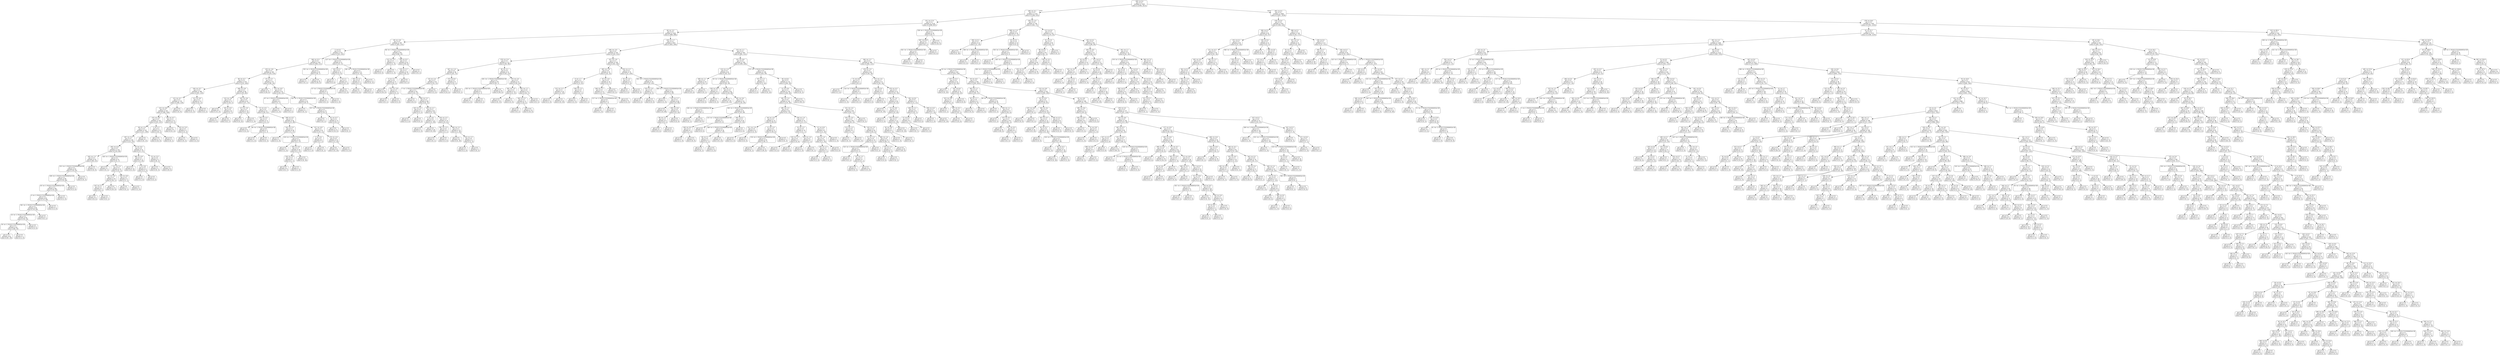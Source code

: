 digraph Tree {
node [shape=box, style="rounded", color="black", fontname=helvetica] ;
edge [fontname=helvetica] ;
0 [label="399 <= 0.4\ngini = 0.5\nsamples = 3344\nvalue = [2596, 2613]"] ;
1 [label="399 <= -0.1\ngini = 0.5\nsamples = 1376\nvalue = [1189, 974]"] ;
0 -> 1 [labeldistance=2.5, labelangle=45, headlabel="True"] ;
2 [label="251 <= 17.0\ngini = 0.5\nsamples = 1218\nvalue = [1008, 897]"] ;
1 -> 2 ;
3 [label="69 <= -3.2\ngini = 0.5\nsamples = 1200\nvalue = [984, 896]"] ;
2 -> 3 ;
4 [label="69 <= -3.8\ngini = 0.5\nsamples = 397\nvalue = [383, 252]"] ;
3 -> 4 ;
5 [label="2 <= 0.5\ngini = 0.5\nsamples = 351\nvalue = [323, 242]"] ;
4 -> 5 ;
6 [label="348 <= -0.3\ngini = 0.5\nsamples = 324\nvalue = [308, 211]"] ;
5 -> 6 ;
7 [label="129 <= -3.8\ngini = 0.5\nsamples = 305\nvalue = [278, 210]"] ;
6 -> 7 ;
8 [label="86 <= -4.7\ngini = 0.5\nsamples = 270\nvalue = [232, 200]"] ;
7 -> 8 ;
9 [label="104 <= -4.3\ngini = 0.5\nsamples = 186\nvalue = [187, 120]"] ;
8 -> 9 ;
10 [label="123 <= -4.7\ngini = 0.5\nsamples = 174\nvalue = [166, 118]"] ;
9 -> 10 ;
11 [label="122 <= -4.8\ngini = 0.5\nsamples = 167\nvalue = [166, 109]"] ;
10 -> 11 ;
12 [label="275 <= -4.8\ngini = 0.5\nsamples = 155\nvalue = [143, 107]"] ;
11 -> 12 ;
13 [label="99 <= -1.9\ngini = 0.5\nsamples = 143\nvalue = [127, 106]"] ;
12 -> 13 ;
14 [label="397 <= -5.2\ngini = 0.5\nsamples = 138\nvalue = [127, 93]"] ;
13 -> 14 ;
15 [label="292 <= -6.4\ngini = 0.5\nsamples = 116\nvalue = [116, 66]"] ;
14 -> 15 ;
16 [label="160 <= -1.5\ngini = 0.5\nsamples = 93\nvalue = [85, 63]"] ;
15 -> 16 ;
17 [label="253 <= -1.7014117331926443e+38\ngini = 0.5\nsamples = 92\nvalue = [79, 63]"] ;
16 -> 17 ;
18 [label="199 <= -1.7014117331926443e+38\ngini = 0.5\nsamples = 89\nvalue = [79, 60]"] ;
17 -> 18 ;
19 [label="20 <= -1.7014117331926443e+38\ngini = 0.5\nsamples = 86\nvalue = [74, 60]"] ;
18 -> 19 ;
20 [label="0 <= -1.7014117331926443e+38\ngini = 0.5\nsamples = 85\nvalue = [73, 60]"] ;
19 -> 20 ;
21 [label="342 <= -1.7014117331926443e+38\ngini = 0.5\nsamples = 84\nvalue = [70, 60]"] ;
20 -> 21 ;
22 [label="18 <= -1.7014117331926443e+38\ngini = 0.5\nsamples = 83\nvalue = [70, 59]"] ;
21 -> 22 ;
23 [label="39 <= -1.7014117331926443e+38\ngini = 0.5\nsamples = 82\nvalue = [68, 59]"] ;
22 -> 23 ;
24 [label="gini = 0.5\nsamples = 81\nvalue = [67, 59]"] ;
23 -> 24 ;
25 [label="gini = 0.0\nsamples = 1\nvalue = [1, 0]"] ;
23 -> 25 ;
26 [label="gini = 0.0\nsamples = 1\nvalue = [2, 0]"] ;
22 -> 26 ;
27 [label="gini = 0.0\nsamples = 1\nvalue = [0, 1]"] ;
21 -> 27 ;
28 [label="gini = 0.0\nsamples = 1\nvalue = [3, 0]"] ;
20 -> 28 ;
29 [label="gini = 0.0\nsamples = 1\nvalue = [1, 0]"] ;
19 -> 29 ;
30 [label="gini = 0.0\nsamples = 3\nvalue = [5, 0]"] ;
18 -> 30 ;
31 [label="gini = 0.0\nsamples = 3\nvalue = [0, 3]"] ;
17 -> 31 ;
32 [label="gini = 0.0\nsamples = 1\nvalue = [6, 0]"] ;
16 -> 32 ;
33 [label="326 <= -1.7014117331926443e+38\ngini = 0.2\nsamples = 23\nvalue = [31, 3]"] ;
15 -> 33 ;
34 [label="gini = 0.0\nsamples = 1\nvalue = [0, 1]"] ;
33 -> 34 ;
35 [label="131 <= -5.2\ngini = 0.1\nsamples = 22\nvalue = [31, 2]"] ;
33 -> 35 ;
36 [label="335 <= -5.9\ngini = 0.1\nsamples = 20\nvalue = [30, 1]"] ;
35 -> 36 ;
37 [label="107 <= -5.7\ngini = 0.2\nsamples = 5\nvalue = [6, 1]"] ;
36 -> 37 ;
38 [label="gini = 0.0\nsamples = 4\nvalue = [6, 0]"] ;
37 -> 38 ;
39 [label="gini = 0.0\nsamples = 1\nvalue = [0, 1]"] ;
37 -> 39 ;
40 [label="gini = 0.0\nsamples = 15\nvalue = [24, 0]"] ;
36 -> 40 ;
41 [label="100 <= -4.9\ngini = 0.5\nsamples = 2\nvalue = [1, 1]"] ;
35 -> 41 ;
42 [label="gini = 0.0\nsamples = 1\nvalue = [0, 1]"] ;
41 -> 42 ;
43 [label="gini = 0.0\nsamples = 1\nvalue = [1, 0]"] ;
41 -> 43 ;
44 [label="35 <= -5.0\ngini = 0.4\nsamples = 22\nvalue = [11, 27]"] ;
14 -> 44 ;
45 [label="388 <= -4.9\ngini = 0.2\nsamples = 17\nvalue = [3, 24]"] ;
44 -> 45 ;
46 [label="gini = 0.0\nsamples = 13\nvalue = [0, 22]"] ;
45 -> 46 ;
47 [label="3 <= -4.9\ngini = 0.5\nsamples = 4\nvalue = [3, 2]"] ;
45 -> 47 ;
48 [label="gini = 0.0\nsamples = 3\nvalue = [3, 0]"] ;
47 -> 48 ;
49 [label="gini = 0.0\nsamples = 1\nvalue = [0, 2]"] ;
47 -> 49 ;
50 [label="32 <= -5.4\ngini = 0.4\nsamples = 5\nvalue = [8, 3]"] ;
44 -> 50 ;
51 [label="gini = 0.0\nsamples = 1\nvalue = [0, 3]"] ;
50 -> 51 ;
52 [label="gini = 0.0\nsamples = 4\nvalue = [8, 0]"] ;
50 -> 52 ;
53 [label="gini = 0.0\nsamples = 5\nvalue = [0, 13]"] ;
13 -> 53 ;
54 [label="2 <= -2.7\ngini = 0.1\nsamples = 12\nvalue = [16, 1]"] ;
12 -> 54 ;
55 [label="gini = 0.0\nsamples = 11\nvalue = [16, 0]"] ;
54 -> 55 ;
56 [label="gini = 0.0\nsamples = 1\nvalue = [0, 1]"] ;
54 -> 56 ;
57 [label="142 <= -4.7\ngini = 0.1\nsamples = 12\nvalue = [23, 2]"] ;
11 -> 57 ;
58 [label="gini = 0.0\nsamples = 9\nvalue = [21, 0]"] ;
57 -> 58 ;
59 [label="219 <= -5.0\ngini = 0.5\nsamples = 3\nvalue = [2, 2]"] ;
57 -> 59 ;
60 [label="gini = 0.0\nsamples = 1\nvalue = [0, 2]"] ;
59 -> 60 ;
61 [label="gini = 0.0\nsamples = 2\nvalue = [2, 0]"] ;
59 -> 61 ;
62 [label="gini = 0.0\nsamples = 7\nvalue = [0, 9]"] ;
10 -> 62 ;
63 [label="112 <= -4.0\ngini = 0.2\nsamples = 12\nvalue = [21, 2]"] ;
9 -> 63 ;
64 [label="gini = 0.0\nsamples = 11\nvalue = [21, 0]"] ;
63 -> 64 ;
65 [label="gini = 0.0\nsamples = 1\nvalue = [0, 2]"] ;
63 -> 65 ;
66 [label="346 <= -4.9\ngini = 0.5\nsamples = 84\nvalue = [45, 80]"] ;
8 -> 66 ;
67 [label="114 <= -3.8\ngini = 0.4\nsamples = 17\nvalue = [18, 7]"] ;
66 -> 67 ;
68 [label="gini = 0.0\nsamples = 9\nvalue = [15, 0]"] ;
67 -> 68 ;
69 [label="48 <= -4.4\ngini = 0.4\nsamples = 8\nvalue = [3, 7]"] ;
67 -> 69 ;
70 [label="gini = 0.0\nsamples = 2\nvalue = [3, 0]"] ;
69 -> 70 ;
71 [label="gini = 0.0\nsamples = 6\nvalue = [0, 7]"] ;
69 -> 71 ;
72 [label="105 <= -4.6\ngini = 0.4\nsamples = 67\nvalue = [27, 73]"] ;
66 -> 72 ;
73 [label="113 <= -3.4\ngini = 0.1\nsamples = 14\nvalue = [1, 22]"] ;
72 -> 73 ;
74 [label="gini = 0.0\nsamples = 13\nvalue = [0, 22]"] ;
73 -> 74 ;
75 [label="gini = 0.0\nsamples = 1\nvalue = [1, 0]"] ;
73 -> 75 ;
76 [label="72 <= -4.5\ngini = 0.4\nsamples = 53\nvalue = [26, 51]"] ;
72 -> 76 ;
77 [label="243 <= -4.2\ngini = 0.3\nsamples = 11\nvalue = [13, 3]"] ;
76 -> 77 ;
78 [label="gini = 0.0\nsamples = 8\nvalue = [12, 0]"] ;
77 -> 78 ;
79 [label="90 <= -1.7014117331926443e+38\ngini = 0.4\nsamples = 3\nvalue = [1, 3]"] ;
77 -> 79 ;
80 [label="gini = 0.0\nsamples = 1\nvalue = [1, 0]"] ;
79 -> 80 ;
81 [label="gini = 0.0\nsamples = 2\nvalue = [0, 3]"] ;
79 -> 81 ;
82 [label="188 <= -4.2\ngini = 0.3\nsamples = 42\nvalue = [13, 48]"] ;
76 -> 82 ;
83 [label="102 <= -5.5\ngini = 0.1\nsamples = 26\nvalue = [3, 37]"] ;
82 -> 83 ;
84 [label="gini = 0.0\nsamples = 1\nvalue = [1, 0]"] ;
83 -> 84 ;
85 [label="219 <= -1.7014117331926443e+38\ngini = 0.1\nsamples = 25\nvalue = [2, 37]"] ;
83 -> 85 ;
86 [label="gini = 0.0\nsamples = 1\nvalue = [1, 0]"] ;
85 -> 86 ;
87 [label="104 <= -4.4\ngini = 0.1\nsamples = 24\nvalue = [1, 37]"] ;
85 -> 87 ;
88 [label="126 <= -4.4\ngini = 0.2\nsamples = 7\nvalue = [1, 7]"] ;
87 -> 88 ;
89 [label="gini = 0.0\nsamples = 6\nvalue = [0, 7]"] ;
88 -> 89 ;
90 [label="gini = 0.0\nsamples = 1\nvalue = [1, 0]"] ;
88 -> 90 ;
91 [label="gini = 0.0\nsamples = 17\nvalue = [0, 30]"] ;
87 -> 91 ;
92 [label="311 <= -4.0\ngini = 0.5\nsamples = 16\nvalue = [10, 11]"] ;
82 -> 92 ;
93 [label="2 <= -2.6\ngini = 0.2\nsamples = 6\nvalue = [7, 1]"] ;
92 -> 93 ;
94 [label="gini = 0.0\nsamples = 5\nvalue = [7, 0]"] ;
93 -> 94 ;
95 [label="gini = 0.0\nsamples = 1\nvalue = [0, 1]"] ;
93 -> 95 ;
96 [label="174 <= -2.0\ngini = 0.4\nsamples = 10\nvalue = [3, 10]"] ;
92 -> 96 ;
97 [label="gini = 0.0\nsamples = 8\nvalue = [0, 10]"] ;
96 -> 97 ;
98 [label="gini = 0.0\nsamples = 2\nvalue = [3, 0]"] ;
96 -> 98 ;
99 [label="25 <= -3.7\ngini = 0.3\nsamples = 35\nvalue = [46, 10]"] ;
7 -> 99 ;
100 [label="gini = 0.0\nsamples = 15\nvalue = [26, 0]"] ;
99 -> 100 ;
101 [label="215 <= -4.0\ngini = 0.4\nsamples = 20\nvalue = [20, 10]"] ;
99 -> 101 ;
102 [label="67 <= -1.7014117331926443e+38\ngini = 0.3\nsamples = 4\nvalue = [1, 5]"] ;
101 -> 102 ;
103 [label="gini = 0.0\nsamples = 1\nvalue = [1, 0]"] ;
102 -> 103 ;
104 [label="gini = 0.0\nsamples = 3\nvalue = [0, 5]"] ;
102 -> 104 ;
105 [label="316 <= -1.7014117331926443e+38\ngini = 0.3\nsamples = 16\nvalue = [19, 5]"] ;
101 -> 105 ;
106 [label="gini = 0.0\nsamples = 3\nvalue = [0, 3]"] ;
105 -> 106 ;
107 [label="357 <= -1.7014117331926443e+38\ngini = 0.2\nsamples = 13\nvalue = [19, 2]"] ;
105 -> 107 ;
108 [label="gini = 0.0\nsamples = 1\nvalue = [0, 1]"] ;
107 -> 108 ;
109 [label="62 <= -0.7\ngini = 0.1\nsamples = 12\nvalue = [19, 1]"] ;
107 -> 109 ;
110 [label="gini = 0.0\nsamples = 11\nvalue = [19, 0]"] ;
109 -> 110 ;
111 [label="gini = 0.0\nsamples = 1\nvalue = [0, 1]"] ;
109 -> 111 ;
112 [label="325 <= -1.7014117331926443e+38\ngini = 0.1\nsamples = 19\nvalue = [30, 1]"] ;
6 -> 112 ;
113 [label="gini = 0.0\nsamples = 1\nvalue = [0, 1]"] ;
112 -> 113 ;
114 [label="gini = 0.0\nsamples = 18\nvalue = [30, 0]"] ;
112 -> 114 ;
115 [label="127 <= -1.7014117331926443e+38\ngini = 0.4\nsamples = 27\nvalue = [15, 31]"] ;
5 -> 115 ;
116 [label="220 <= 0.1\ngini = 0.5\nsamples = 12\nvalue = [13, 9]"] ;
115 -> 116 ;
117 [label="gini = 0.0\nsamples = 3\nvalue = [0, 6]"] ;
116 -> 117 ;
118 [label="2 <= 1.3\ngini = 0.3\nsamples = 9\nvalue = [13, 3]"] ;
116 -> 118 ;
119 [label="57 <= -1.7014117331926443e+38\ngini = 0.4\nsamples = 3\nvalue = [1, 3]"] ;
118 -> 119 ;
120 [label="gini = 0.0\nsamples = 2\nvalue = [0, 3]"] ;
119 -> 120 ;
121 [label="gini = 0.0\nsamples = 1\nvalue = [1, 0]"] ;
119 -> 121 ;
122 [label="gini = 0.0\nsamples = 6\nvalue = [12, 0]"] ;
118 -> 122 ;
123 [label="182 <= -1.7014117331926443e+38\ngini = 0.2\nsamples = 15\nvalue = [2, 22]"] ;
115 -> 123 ;
124 [label="195 <= 1.0\ngini = 0.4\nsamples = 2\nvalue = [2, 1]"] ;
123 -> 124 ;
125 [label="gini = 0.0\nsamples = 1\nvalue = [2, 0]"] ;
124 -> 125 ;
126 [label="gini = 0.0\nsamples = 1\nvalue = [0, 1]"] ;
124 -> 126 ;
127 [label="gini = 0.0\nsamples = 13\nvalue = [0, 21]"] ;
123 -> 127 ;
128 [label="66 <= -1.7014117331926443e+38\ngini = 0.2\nsamples = 46\nvalue = [60, 10]"] ;
4 -> 128 ;
129 [label="112 <= -3.5\ngini = 0.3\nsamples = 4\nvalue = [1, 4]"] ;
128 -> 129 ;
130 [label="gini = 0.0\nsamples = 3\nvalue = [0, 4]"] ;
129 -> 130 ;
131 [label="gini = 0.0\nsamples = 1\nvalue = [1, 0]"] ;
129 -> 131 ;
132 [label="329 <= -0.2\ngini = 0.2\nsamples = 42\nvalue = [59, 6]"] ;
128 -> 132 ;
133 [label="139 <= -2.7\ngini = 0.1\nsamples = 39\nvalue = [59, 3]"] ;
132 -> 133 ;
134 [label="0 <= -3.1\ngini = 0.0\nsamples = 37\nvalue = [59, 1]"] ;
133 -> 134 ;
135 [label="gini = 0.0\nsamples = 32\nvalue = [54, 0]"] ;
134 -> 135 ;
136 [label="212 <= -3.8\ngini = 0.3\nsamples = 5\nvalue = [5, 1]"] ;
134 -> 136 ;
137 [label="gini = 0.0\nsamples = 1\nvalue = [0, 1]"] ;
136 -> 137 ;
138 [label="gini = 0.0\nsamples = 4\nvalue = [5, 0]"] ;
136 -> 138 ;
139 [label="gini = 0.0\nsamples = 2\nvalue = [0, 2]"] ;
133 -> 139 ;
140 [label="gini = 0.0\nsamples = 3\nvalue = [0, 3]"] ;
132 -> 140 ;
141 [label="104 <= -1.7\ngini = 0.5\nsamples = 803\nvalue = [601, 644]"] ;
3 -> 141 ;
142 [label="246 <= -2.0\ngini = 0.4\nsamples = 220\nvalue = [120, 232]"] ;
141 -> 142 ;
143 [label="279 <= -2.4\ngini = 0.5\nsamples = 111\nvalue = [92, 96]"] ;
142 -> 143 ;
144 [label="367 <= -1.4\ngini = 0.4\nsamples = 58\nvalue = [29, 73]"] ;
143 -> 144 ;
145 [label="83 <= -1.6\ngini = 0.3\nsamples = 54\nvalue = [19, 72]"] ;
144 -> 145 ;
146 [label="7 <= -1.7014117331926443e+38\ngini = 0.3\nsamples = 50\nvalue = [14, 72]"] ;
145 -> 146 ;
147 [label="gini = 0.0\nsamples = 2\nvalue = [6, 0]"] ;
146 -> 147 ;
148 [label="296 <= -5.3\ngini = 0.2\nsamples = 48\nvalue = [8, 72]"] ;
146 -> 148 ;
149 [label="322 <= -3.1\ngini = 0.5\nsamples = 3\nvalue = [3, 2]"] ;
148 -> 149 ;
150 [label="gini = 0.0\nsamples = 2\nvalue = [3, 0]"] ;
149 -> 150 ;
151 [label="gini = 0.0\nsamples = 1\nvalue = [0, 2]"] ;
149 -> 151 ;
152 [label="243 <= -2.7\ngini = 0.1\nsamples = 45\nvalue = [5, 70]"] ;
148 -> 152 ;
153 [label="5 <= -3.6\ngini = 0.0\nsamples = 31\nvalue = [1, 49]"] ;
152 -> 153 ;
154 [label="gini = 0.0\nsamples = 1\nvalue = [1, 0]"] ;
153 -> 154 ;
155 [label="gini = 0.0\nsamples = 30\nvalue = [0, 49]"] ;
153 -> 155 ;
156 [label="224 <= -2.5\ngini = 0.3\nsamples = 14\nvalue = [4, 21]"] ;
152 -> 156 ;
157 [label="391 <= -3.3\ngini = 0.4\nsamples = 4\nvalue = [3, 1]"] ;
156 -> 157 ;
158 [label="gini = 0.0\nsamples = 1\nvalue = [0, 1]"] ;
157 -> 158 ;
159 [label="gini = 0.0\nsamples = 3\nvalue = [3, 0]"] ;
157 -> 159 ;
160 [label="384 <= -2.3\ngini = 0.1\nsamples = 10\nvalue = [1, 20]"] ;
156 -> 160 ;
161 [label="gini = 0.0\nsamples = 8\nvalue = [0, 18]"] ;
160 -> 161 ;
162 [label="216 <= -2.7\ngini = 0.4\nsamples = 2\nvalue = [1, 2]"] ;
160 -> 162 ;
163 [label="gini = 0.0\nsamples = 1\nvalue = [1, 0]"] ;
162 -> 163 ;
164 [label="gini = 0.0\nsamples = 1\nvalue = [0, 2]"] ;
162 -> 164 ;
165 [label="gini = 0.0\nsamples = 4\nvalue = [5, 0]"] ;
145 -> 165 ;
166 [label="273 <= 0.9\ngini = 0.2\nsamples = 4\nvalue = [10, 1]"] ;
144 -> 166 ;
167 [label="gini = 0.0\nsamples = 3\nvalue = [10, 0]"] ;
166 -> 167 ;
168 [label="gini = 0.0\nsamples = 1\nvalue = [0, 1]"] ;
166 -> 168 ;
169 [label="40 <= -2.1\ngini = 0.4\nsamples = 53\nvalue = [63, 23]"] ;
143 -> 169 ;
170 [label="305 <= -1.7014117331926443e+38\ngini = 0.0\nsamples = 26\nvalue = [45, 1]"] ;
169 -> 170 ;
171 [label="150 <= -1.7014117331926443e+38\ngini = 0.5\nsamples = 2\nvalue = [1, 1]"] ;
170 -> 171 ;
172 [label="gini = 0.0\nsamples = 1\nvalue = [1, 0]"] ;
171 -> 172 ;
173 [label="gini = 0.0\nsamples = 1\nvalue = [0, 1]"] ;
171 -> 173 ;
174 [label="gini = 0.0\nsamples = 24\nvalue = [44, 0]"] ;
170 -> 174 ;
175 [label="170 <= -2.0\ngini = 0.5\nsamples = 27\nvalue = [18, 22]"] ;
169 -> 175 ;
176 [label="281 <= -1.9\ngini = 0.2\nsamples = 12\nvalue = [2, 15]"] ;
175 -> 176 ;
177 [label="gini = 0.0\nsamples = 11\nvalue = [0, 15]"] ;
176 -> 177 ;
178 [label="gini = 0.0\nsamples = 1\nvalue = [2, 0]"] ;
176 -> 178 ;
179 [label="393 <= -1.1\ngini = 0.4\nsamples = 15\nvalue = [16, 7]"] ;
175 -> 179 ;
180 [label="344 <= -2.1\ngini = 0.2\nsamples = 11\nvalue = [16, 2]"] ;
179 -> 180 ;
181 [label="gini = 0.0\nsamples = 1\nvalue = [0, 2]"] ;
180 -> 181 ;
182 [label="gini = 0.0\nsamples = 10\nvalue = [16, 0]"] ;
180 -> 182 ;
183 [label="gini = 0.0\nsamples = 4\nvalue = [0, 5]"] ;
179 -> 183 ;
184 [label="327 <= -1.8\ngini = 0.3\nsamples = 109\nvalue = [28, 136]"] ;
142 -> 184 ;
185 [label="385 <= -1.9\ngini = 0.4\nsamples = 35\nvalue = [16, 32]"] ;
184 -> 185 ;
186 [label="8 <= -1.7\ngini = 0.2\nsamples = 19\nvalue = [3, 25]"] ;
185 -> 186 ;
187 [label="212 <= -2.3\ngini = 0.1\nsamples = 16\nvalue = [1, 24]"] ;
186 -> 187 ;
188 [label="gini = 0.0\nsamples = 1\nvalue = [1, 0]"] ;
187 -> 188 ;
189 [label="gini = 0.0\nsamples = 15\nvalue = [0, 24]"] ;
187 -> 189 ;
190 [label="100 <= -1.2\ngini = 0.4\nsamples = 3\nvalue = [2, 1]"] ;
186 -> 190 ;
191 [label="gini = 0.0\nsamples = 2\nvalue = [2, 0]"] ;
190 -> 191 ;
192 [label="gini = 0.0\nsamples = 1\nvalue = [0, 1]"] ;
190 -> 192 ;
193 [label="43 <= -1.8\ngini = 0.5\nsamples = 16\nvalue = [13, 7]"] ;
185 -> 193 ;
194 [label="260 <= -2.1\ngini = 0.2\nsamples = 12\nvalue = [13, 2]"] ;
193 -> 194 ;
195 [label="117 <= -1.7014117331926443e+38\ngini = 0.4\nsamples = 3\nvalue = [1, 2]"] ;
194 -> 195 ;
196 [label="gini = 0.0\nsamples = 1\nvalue = [1, 0]"] ;
195 -> 196 ;
197 [label="gini = 0.0\nsamples = 2\nvalue = [0, 2]"] ;
195 -> 197 ;
198 [label="gini = 0.0\nsamples = 9\nvalue = [12, 0]"] ;
194 -> 198 ;
199 [label="gini = 0.0\nsamples = 4\nvalue = [0, 5]"] ;
193 -> 199 ;
200 [label="254 <= -2.7\ngini = 0.2\nsamples = 74\nvalue = [12, 104]"] ;
184 -> 200 ;
201 [label="24 <= -1.4\ngini = 0.5\nsamples = 4\nvalue = [3, 3]"] ;
200 -> 201 ;
202 [label="gini = 0.0\nsamples = 2\nvalue = [3, 0]"] ;
201 -> 202 ;
203 [label="gini = 0.0\nsamples = 2\nvalue = [0, 3]"] ;
201 -> 203 ;
204 [label="202 <= -1.7014117331926443e+38\ngini = 0.2\nsamples = 70\nvalue = [9, 101]"] ;
200 -> 204 ;
205 [label="319 <= -1.6\ngini = 0.4\nsamples = 5\nvalue = [4, 2]"] ;
204 -> 205 ;
206 [label="gini = 0.0\nsamples = 1\nvalue = [0, 2]"] ;
205 -> 206 ;
207 [label="gini = 0.0\nsamples = 4\nvalue = [4, 0]"] ;
205 -> 207 ;
208 [label="369 <= -1.7014117331926443e+38\ngini = 0.1\nsamples = 65\nvalue = [5, 99]"] ;
204 -> 208 ;
209 [label="gini = 0.0\nsamples = 1\nvalue = [1, 0]"] ;
208 -> 209 ;
210 [label="124 <= -1.7\ngini = 0.1\nsamples = 64\nvalue = [4, 99]"] ;
208 -> 210 ;
211 [label="gini = 0.0\nsamples = 55\nvalue = [0, 89]"] ;
210 -> 211 ;
212 [label="294 <= -0.6\ngini = 0.4\nsamples = 9\nvalue = [4, 10]"] ;
210 -> 212 ;
213 [label="84 <= -1.5\ngini = 0.3\nsamples = 4\nvalue = [4, 1]"] ;
212 -> 213 ;
214 [label="gini = 0.0\nsamples = 3\nvalue = [4, 0]"] ;
213 -> 214 ;
215 [label="gini = 0.0\nsamples = 1\nvalue = [0, 1]"] ;
213 -> 215 ;
216 [label="gini = 0.0\nsamples = 5\nvalue = [0, 9]"] ;
212 -> 216 ;
217 [label="312 <= -1.1\ngini = 0.5\nsamples = 583\nvalue = [481, 412]"] ;
141 -> 217 ;
218 [label="331 <= -4.8\ngini = 0.4\nsamples = 199\nvalue = [199, 100]"] ;
217 -> 218 ;
219 [label="110 <= -1.4\ngini = 0.5\nsamples = 61\nvalue = [36, 51]"] ;
218 -> 219 ;
220 [label="309 <= -1.1\ngini = 0.2\nsamples = 10\nvalue = [10, 1]"] ;
219 -> 220 ;
221 [label="gini = 0.0\nsamples = 9\nvalue = [10, 0]"] ;
220 -> 221 ;
222 [label="gini = 0.0\nsamples = 1\nvalue = [0, 1]"] ;
220 -> 222 ;
223 [label="20 <= -1.7014117331926443e+38\ngini = 0.5\nsamples = 51\nvalue = [26, 50]"] ;
219 -> 223 ;
224 [label="329 <= -0.9\ngini = 0.3\nsamples = 5\nvalue = [8, 2]"] ;
223 -> 224 ;
225 [label="gini = 0.0\nsamples = 4\nvalue = [8, 0]"] ;
224 -> 225 ;
226 [label="gini = 0.0\nsamples = 1\nvalue = [0, 2]"] ;
224 -> 226 ;
227 [label="202 <= -1.3\ngini = 0.4\nsamples = 46\nvalue = [18, 48]"] ;
223 -> 227 ;
228 [label="gini = 0.0\nsamples = 14\nvalue = [0, 19]"] ;
227 -> 228 ;
229 [label="185 <= -0.4\ngini = 0.5\nsamples = 32\nvalue = [18, 29]"] ;
227 -> 229 ;
230 [label="226 <= -1.7014117331926443e+38\ngini = 0.2\nsamples = 7\nvalue = [8, 1]"] ;
229 -> 230 ;
231 [label="gini = 0.0\nsamples = 1\nvalue = [0, 1]"] ;
230 -> 231 ;
232 [label="gini = 0.0\nsamples = 6\nvalue = [8, 0]"] ;
230 -> 232 ;
233 [label="244 <= -1.7014117331926443e+38\ngini = 0.4\nsamples = 25\nvalue = [10, 28]"] ;
229 -> 233 ;
234 [label="133 <= -1.7014117331926443e+38\ngini = 0.5\nsamples = 5\nvalue = [5, 4]"] ;
233 -> 234 ;
235 [label="149 <= -0.4\ngini = 0.3\nsamples = 3\nvalue = [1, 4]"] ;
234 -> 235 ;
236 [label="gini = 0.0\nsamples = 1\nvalue = [1, 0]"] ;
235 -> 236 ;
237 [label="gini = 0.0\nsamples = 2\nvalue = [0, 4]"] ;
235 -> 237 ;
238 [label="gini = 0.0\nsamples = 2\nvalue = [4, 0]"] ;
234 -> 238 ;
239 [label="295 <= 0.1\ngini = 0.3\nsamples = 20\nvalue = [5, 24]"] ;
233 -> 239 ;
240 [label="189 <= -1.7014117331926443e+38\ngini = 0.2\nsamples = 18\nvalue = [3, 24]"] ;
239 -> 240 ;
241 [label="90 <= 3.1\ngini = 0.4\nsamples = 3\nvalue = [3, 1]"] ;
240 -> 241 ;
242 [label="gini = 0.0\nsamples = 1\nvalue = [0, 1]"] ;
241 -> 242 ;
243 [label="gini = 0.0\nsamples = 2\nvalue = [3, 0]"] ;
241 -> 243 ;
244 [label="gini = 0.0\nsamples = 15\nvalue = [0, 23]"] ;
240 -> 244 ;
245 [label="gini = 0.0\nsamples = 2\nvalue = [2, 0]"] ;
239 -> 245 ;
246 [label="171 <= -1.7014117331926443e+38\ngini = 0.4\nsamples = 138\nvalue = [163, 49]"] ;
218 -> 246 ;
247 [label="85 <= -1.3\ngini = 0.4\nsamples = 7\nvalue = [3, 10]"] ;
246 -> 247 ;
248 [label="gini = 0.0\nsamples = 3\nvalue = [3, 0]"] ;
247 -> 248 ;
249 [label="gini = 0.0\nsamples = 4\nvalue = [0, 10]"] ;
247 -> 249 ;
250 [label="90 <= 8.0\ngini = 0.3\nsamples = 131\nvalue = [160, 39]"] ;
246 -> 250 ;
251 [label="12 <= -0.9\ngini = 0.3\nsamples = 129\nvalue = [160, 36]"] ;
250 -> 251 ;
252 [label="391 <= -1.4\ngini = 0.4\nsamples = 104\nvalue = [114, 36]"] ;
251 -> 252 ;
253 [label="385 <= -1.5\ngini = 0.4\nsamples = 56\nvalue = [51, 25]"] ;
252 -> 253 ;
254 [label="44 <= -1.8\ngini = 0.3\nsamples = 33\nvalue = [38, 8]"] ;
253 -> 254 ;
255 [label="311 <= -1.9\ngini = 0.4\nsamples = 6\nvalue = [2, 4]"] ;
254 -> 255 ;
256 [label="gini = 0.0\nsamples = 2\nvalue = [2, 0]"] ;
255 -> 256 ;
257 [label="gini = 0.0\nsamples = 4\nvalue = [0, 4]"] ;
255 -> 257 ;
258 [label="13 <= -1.0\ngini = 0.2\nsamples = 27\nvalue = [36, 4]"] ;
254 -> 258 ;
259 [label="176 <= -1.7014117331926443e+38\ngini = 0.1\nsamples = 24\nvalue = [36, 1]"] ;
258 -> 259 ;
260 [label="gini = 0.0\nsamples = 1\nvalue = [0, 1]"] ;
259 -> 260 ;
261 [label="gini = 0.0\nsamples = 23\nvalue = [36, 0]"] ;
259 -> 261 ;
262 [label="gini = 0.0\nsamples = 3\nvalue = [0, 3]"] ;
258 -> 262 ;
263 [label="228 <= -1.4\ngini = 0.5\nsamples = 23\nvalue = [13, 17]"] ;
253 -> 263 ;
264 [label="74 <= -1.5\ngini = 0.5\nsamples = 14\nvalue = [11, 7]"] ;
263 -> 264 ;
265 [label="234 <= -1.7\ngini = 0.5\nsamples = 7\nvalue = [4, 6]"] ;
264 -> 265 ;
266 [label="gini = 0.0\nsamples = 3\nvalue = [4, 0]"] ;
265 -> 266 ;
267 [label="gini = 0.0\nsamples = 4\nvalue = [0, 6]"] ;
265 -> 267 ;
268 [label="254 <= -1.4\ngini = 0.2\nsamples = 7\nvalue = [7, 1]"] ;
264 -> 268 ;
269 [label="gini = 0.0\nsamples = 6\nvalue = [7, 0]"] ;
268 -> 269 ;
270 [label="gini = 0.0\nsamples = 1\nvalue = [0, 1]"] ;
268 -> 270 ;
271 [label="57 <= -0.9\ngini = 0.3\nsamples = 9\nvalue = [2, 10]"] ;
263 -> 271 ;
272 [label="120 <= -1.4\ngini = 0.2\nsamples = 8\nvalue = [1, 10]"] ;
271 -> 272 ;
273 [label="144 <= -1.3\ngini = 0.5\nsamples = 2\nvalue = [1, 1]"] ;
272 -> 273 ;
274 [label="gini = 0.0\nsamples = 1\nvalue = [1, 0]"] ;
273 -> 274 ;
275 [label="gini = 0.0\nsamples = 1\nvalue = [0, 1]"] ;
273 -> 275 ;
276 [label="gini = 0.0\nsamples = 6\nvalue = [0, 9]"] ;
272 -> 276 ;
277 [label="gini = 0.0\nsamples = 1\nvalue = [1, 0]"] ;
271 -> 277 ;
278 [label="311 <= -1.0\ngini = 0.3\nsamples = 48\nvalue = [63, 11]"] ;
252 -> 278 ;
279 [label="255 <= -2.0\ngini = 0.2\nsamples = 46\nvalue = [63, 9]"] ;
278 -> 279 ;
280 [label="113 <= -1.2\ngini = 0.4\nsamples = 4\nvalue = [1, 3]"] ;
279 -> 280 ;
281 [label="gini = 0.0\nsamples = 3\nvalue = [0, 3]"] ;
280 -> 281 ;
282 [label="gini = 0.0\nsamples = 1\nvalue = [1, 0]"] ;
280 -> 282 ;
283 [label="119 <= -1.5\ngini = 0.2\nsamples = 42\nvalue = [62, 6]"] ;
279 -> 283 ;
284 [label="52 <= -1.4\ngini = 0.4\nsamples = 10\nvalue = [13, 5]"] ;
283 -> 284 ;
285 [label="314 <= -1.7014117331926443e+38\ngini = 0.2\nsamples = 8\nvalue = [13, 2]"] ;
284 -> 285 ;
286 [label="gini = 0.0\nsamples = 1\nvalue = [0, 1]"] ;
285 -> 286 ;
287 [label="175 <= -1.5\ngini = 0.1\nsamples = 7\nvalue = [13, 1]"] ;
285 -> 287 ;
288 [label="gini = 0.0\nsamples = 1\nvalue = [0, 1]"] ;
287 -> 288 ;
289 [label="gini = 0.0\nsamples = 6\nvalue = [13, 0]"] ;
287 -> 289 ;
290 [label="gini = 0.0\nsamples = 2\nvalue = [0, 3]"] ;
284 -> 290 ;
291 [label="384 <= -1.6\ngini = 0.0\nsamples = 32\nvalue = [49, 1]"] ;
283 -> 291 ;
292 [label="176 <= -1.4\ngini = 0.3\nsamples = 3\nvalue = [4, 1]"] ;
291 -> 292 ;
293 [label="gini = 0.0\nsamples = 2\nvalue = [4, 0]"] ;
292 -> 293 ;
294 [label="gini = 0.0\nsamples = 1\nvalue = [0, 1]"] ;
292 -> 294 ;
295 [label="gini = 0.0\nsamples = 29\nvalue = [45, 0]"] ;
291 -> 295 ;
296 [label="gini = 0.0\nsamples = 2\nvalue = [0, 2]"] ;
278 -> 296 ;
297 [label="gini = 0.0\nsamples = 25\nvalue = [46, 0]"] ;
251 -> 297 ;
298 [label="gini = 0.0\nsamples = 2\nvalue = [0, 3]"] ;
250 -> 298 ;
299 [label="360 <= -1.2\ngini = 0.5\nsamples = 384\nvalue = [282, 312]"] ;
217 -> 299 ;
300 [label="178 <= -1.9\ngini = 0.4\nsamples = 64\nvalue = [28, 78]"] ;
299 -> 300 ;
301 [label="71 <= -0.6\ngini = 0.3\nsamples = 7\nvalue = [8, 2]"] ;
300 -> 301 ;
302 [label="gini = 0.0\nsamples = 4\nvalue = [7, 0]"] ;
301 -> 302 ;
303 [label="116 <= -1.7014117331926443e+38\ngini = 0.4\nsamples = 3\nvalue = [1, 2]"] ;
301 -> 303 ;
304 [label="gini = 0.0\nsamples = 1\nvalue = [1, 0]"] ;
303 -> 304 ;
305 [label="gini = 0.0\nsamples = 2\nvalue = [0, 2]"] ;
303 -> 305 ;
306 [label="115 <= -1.6\ngini = 0.3\nsamples = 57\nvalue = [20, 76]"] ;
300 -> 306 ;
307 [label="333 <= 0.4\ngini = 0.4\nsamples = 4\nvalue = [5, 2]"] ;
306 -> 307 ;
308 [label="gini = 0.0\nsamples = 3\nvalue = [5, 0]"] ;
307 -> 308 ;
309 [label="gini = 0.0\nsamples = 1\nvalue = [0, 2]"] ;
307 -> 309 ;
310 [label="270 <= -0.2\ngini = 0.3\nsamples = 53\nvalue = [15, 74]"] ;
306 -> 310 ;
311 [label="90 <= -1.0\ngini = 0.1\nsamples = 36\nvalue = [4, 53]"] ;
310 -> 311 ;
312 [label="gini = 0.0\nsamples = 21\nvalue = [0, 34]"] ;
311 -> 312 ;
313 [label="53 <= -0.9\ngini = 0.3\nsamples = 15\nvalue = [4, 19]"] ;
311 -> 313 ;
314 [label="gini = 0.0\nsamples = 3\nvalue = [3, 0]"] ;
313 -> 314 ;
315 [label="163 <= -0.9\ngini = 0.1\nsamples = 12\nvalue = [1, 19]"] ;
313 -> 315 ;
316 [label="20 <= -0.8\ngini = 0.5\nsamples = 2\nvalue = [1, 1]"] ;
315 -> 316 ;
317 [label="gini = 0.0\nsamples = 1\nvalue = [1, 0]"] ;
316 -> 317 ;
318 [label="gini = 0.0\nsamples = 1\nvalue = [0, 1]"] ;
316 -> 318 ;
319 [label="gini = 0.0\nsamples = 10\nvalue = [0, 18]"] ;
315 -> 319 ;
320 [label="301 <= 0.0\ngini = 0.5\nsamples = 17\nvalue = [11, 21]"] ;
310 -> 320 ;
321 [label="304 <= -1.1\ngini = 0.5\nsamples = 8\nvalue = [10, 7]"] ;
320 -> 321 ;
322 [label="57 <= 4.4\ngini = 0.2\nsamples = 4\nvalue = [1, 7]"] ;
321 -> 322 ;
323 [label="gini = 0.0\nsamples = 3\nvalue = [0, 7]"] ;
322 -> 323 ;
324 [label="gini = 0.0\nsamples = 1\nvalue = [1, 0]"] ;
322 -> 324 ;
325 [label="gini = 0.0\nsamples = 4\nvalue = [9, 0]"] ;
321 -> 325 ;
326 [label="299 <= -0.4\ngini = 0.1\nsamples = 9\nvalue = [1, 14]"] ;
320 -> 326 ;
327 [label="gini = 0.0\nsamples = 1\nvalue = [1, 0]"] ;
326 -> 327 ;
328 [label="gini = 0.0\nsamples = 8\nvalue = [0, 14]"] ;
326 -> 328 ;
329 [label="43 <= -1.7014117331926443e+38\ngini = 0.5\nsamples = 320\nvalue = [254, 234]"] ;
299 -> 329 ;
330 [label="327 <= -0.3\ngini = 0.4\nsamples = 25\nvalue = [10, 29]"] ;
329 -> 330 ;
331 [label="gini = 0.0\nsamples = 13\nvalue = [0, 19]"] ;
330 -> 331 ;
332 [label="101 <= 0.6\ngini = 0.5\nsamples = 12\nvalue = [10, 10]"] ;
330 -> 332 ;
333 [label="353 <= -0.8\ngini = 0.3\nsamples = 7\nvalue = [10, 2]"] ;
332 -> 333 ;
334 [label="gini = 0.0\nsamples = 1\nvalue = [0, 1]"] ;
333 -> 334 ;
335 [label="397 <= -0.3\ngini = 0.2\nsamples = 6\nvalue = [10, 1]"] ;
333 -> 335 ;
336 [label="gini = 0.0\nsamples = 5\nvalue = [10, 0]"] ;
335 -> 336 ;
337 [label="gini = 0.0\nsamples = 1\nvalue = [0, 1]"] ;
335 -> 337 ;
338 [label="gini = 0.0\nsamples = 5\nvalue = [0, 8]"] ;
332 -> 338 ;
339 [label="29 <= -0.9\ngini = 0.5\nsamples = 295\nvalue = [244, 205]"] ;
329 -> 339 ;
340 [label="362 <= -1.1\ngini = 0.4\nsamples = 45\nvalue = [44, 15]"] ;
339 -> 340 ;
341 [label="83 <= -1.1\ngini = 0.4\nsamples = 6\nvalue = [2, 6]"] ;
340 -> 341 ;
342 [label="gini = 0.0\nsamples = 4\nvalue = [0, 6]"] ;
341 -> 342 ;
343 [label="gini = 0.0\nsamples = 2\nvalue = [2, 0]"] ;
341 -> 343 ;
344 [label="49 <= -1.7014117331926443e+38\ngini = 0.3\nsamples = 39\nvalue = [42, 9]"] ;
340 -> 344 ;
345 [label="gini = 0.0\nsamples = 2\nvalue = [0, 3]"] ;
344 -> 345 ;
346 [label="350 <= -1.1\ngini = 0.2\nsamples = 37\nvalue = [42, 6]"] ;
344 -> 346 ;
347 [label="gini = 0.0\nsamples = 3\nvalue = [0, 3]"] ;
346 -> 347 ;
348 [label="377 <= -0.3\ngini = 0.1\nsamples = 34\nvalue = [42, 3]"] ;
346 -> 348 ;
349 [label="gini = 0.0\nsamples = 30\nvalue = [40, 0]"] ;
348 -> 349 ;
350 [label="351 <= -0.2\ngini = 0.5\nsamples = 4\nvalue = [2, 3]"] ;
348 -> 350 ;
351 [label="gini = 0.0\nsamples = 2\nvalue = [0, 3]"] ;
350 -> 351 ;
352 [label="gini = 0.0\nsamples = 2\nvalue = [2, 0]"] ;
350 -> 352 ;
353 [label="114 <= -0.8\ngini = 0.5\nsamples = 250\nvalue = [200, 190]"] ;
339 -> 353 ;
354 [label="50 <= -0.9\ngini = 0.4\nsamples = 52\nvalue = [24, 67]"] ;
353 -> 354 ;
355 [label="237 <= -0.8\ngini = 0.3\nsamples = 7\nvalue = [9, 2]"] ;
354 -> 355 ;
356 [label="gini = 0.0\nsamples = 6\nvalue = [9, 0]"] ;
355 -> 356 ;
357 [label="gini = 0.0\nsamples = 1\nvalue = [0, 2]"] ;
355 -> 357 ;
358 [label="360 <= -0.2\ngini = 0.3\nsamples = 45\nvalue = [15, 65]"] ;
354 -> 358 ;
359 [label="187 <= -0.7\ngini = 0.2\nsamples = 37\nvalue = [6, 60]"] ;
358 -> 359 ;
360 [label="gini = 0.0\nsamples = 22\nvalue = [0, 42]"] ;
359 -> 360 ;
361 [label="92 <= -0.7\ngini = 0.4\nsamples = 15\nvalue = [6, 18]"] ;
359 -> 361 ;
362 [label="gini = 0.0\nsamples = 2\nvalue = [4, 0]"] ;
361 -> 362 ;
363 [label="210 <= -1.7014117331926443e+38\ngini = 0.2\nsamples = 13\nvalue = [2, 18]"] ;
361 -> 363 ;
364 [label="gini = 0.0\nsamples = 1\nvalue = [1, 0]"] ;
363 -> 364 ;
365 [label="94 <= -0.3\ngini = 0.1\nsamples = 12\nvalue = [1, 18]"] ;
363 -> 365 ;
366 [label="gini = 0.0\nsamples = 11\nvalue = [0, 18]"] ;
365 -> 366 ;
367 [label="gini = 0.0\nsamples = 1\nvalue = [1, 0]"] ;
365 -> 367 ;
368 [label="148 <= -0.3\ngini = 0.5\nsamples = 8\nvalue = [9, 5]"] ;
358 -> 368 ;
369 [label="gini = 0.0\nsamples = 4\nvalue = [9, 0]"] ;
368 -> 369 ;
370 [label="gini = 0.0\nsamples = 4\nvalue = [0, 5]"] ;
368 -> 370 ;
371 [label="26 <= -0.8\ngini = 0.5\nsamples = 198\nvalue = [176, 123]"] ;
353 -> 371 ;
372 [label="385 <= -0.6\ngini = 0.2\nsamples = 21\nvalue = [29, 4]"] ;
371 -> 372 ;
373 [label="345 <= -0.9\ngini = 0.5\nsamples = 8\nvalue = [6, 4]"] ;
372 -> 373 ;
374 [label="gini = 0.0\nsamples = 3\nvalue = [5, 0]"] ;
373 -> 374 ;
375 [label="33 <= -0.9\ngini = 0.3\nsamples = 5\nvalue = [1, 4]"] ;
373 -> 375 ;
376 [label="gini = 0.0\nsamples = 1\nvalue = [1, 0]"] ;
375 -> 376 ;
377 [label="gini = 0.0\nsamples = 4\nvalue = [0, 4]"] ;
375 -> 377 ;
378 [label="gini = 0.0\nsamples = 13\nvalue = [23, 0]"] ;
372 -> 378 ;
379 [label="278 <= 3.0\ngini = 0.5\nsamples = 177\nvalue = [147, 119]"] ;
371 -> 379 ;
380 [label="359 <= -0.6\ngini = 0.5\nsamples = 156\nvalue = [137, 96]"] ;
379 -> 380 ;
381 [label="387 <= -0.7\ngini = 0.3\nsamples = 44\nvalue = [54, 14]"] ;
380 -> 381 ;
382 [label="147 <= -0.7\ngini = 0.5\nsamples = 7\nvalue = [5, 9]"] ;
381 -> 382 ;
383 [label="289 <= -0.8\ngini = 0.3\nsamples = 4\nvalue = [5, 1]"] ;
382 -> 383 ;
384 [label="gini = 0.0\nsamples = 1\nvalue = [0, 1]"] ;
383 -> 384 ;
385 [label="gini = 0.0\nsamples = 3\nvalue = [5, 0]"] ;
383 -> 385 ;
386 [label="gini = 0.0\nsamples = 3\nvalue = [0, 8]"] ;
382 -> 386 ;
387 [label="355 <= -0.4\ngini = 0.2\nsamples = 37\nvalue = [49, 5]"] ;
381 -> 387 ;
388 [label="gini = 0.0\nsamples = 30\nvalue = [44, 0]"] ;
387 -> 388 ;
389 [label="118 <= -1.7014117331926443e+38\ngini = 0.5\nsamples = 7\nvalue = [5, 5]"] ;
387 -> 389 ;
390 [label="gini = 0.0\nsamples = 3\nvalue = [0, 4]"] ;
389 -> 390 ;
391 [label="53 <= -1.7014117331926443e+38\ngini = 0.3\nsamples = 4\nvalue = [5, 1]"] ;
389 -> 391 ;
392 [label="gini = 0.0\nsamples = 1\nvalue = [0, 1]"] ;
391 -> 392 ;
393 [label="gini = 0.0\nsamples = 3\nvalue = [5, 0]"] ;
391 -> 393 ;
394 [label="177 <= -0.4\ngini = 0.5\nsamples = 112\nvalue = [83, 82]"] ;
380 -> 394 ;
395 [label="393 <= -0.6\ngini = 0.5\nsamples = 56\nvalue = [30, 52]"] ;
394 -> 395 ;
396 [label="399 <= -0.6\ngini = 0.4\nsamples = 13\nvalue = [16, 6]"] ;
395 -> 396 ;
397 [label="gini = 0.0\nsamples = 3\nvalue = [0, 6]"] ;
396 -> 397 ;
398 [label="gini = 0.0\nsamples = 10\nvalue = [16, 0]"] ;
396 -> 398 ;
399 [label="171 <= -0.7\ngini = 0.4\nsamples = 43\nvalue = [14, 46]"] ;
395 -> 399 ;
400 [label="205 <= -0.4\ngini = 0.5\nsamples = 7\nvalue = [7, 4]"] ;
399 -> 400 ;
401 [label="44 <= -0.6\ngini = 0.2\nsamples = 5\nvalue = [7, 1]"] ;
400 -> 401 ;
402 [label="gini = 0.0\nsamples = 1\nvalue = [0, 1]"] ;
401 -> 402 ;
403 [label="gini = 0.0\nsamples = 4\nvalue = [7, 0]"] ;
401 -> 403 ;
404 [label="gini = 0.0\nsamples = 2\nvalue = [0, 3]"] ;
400 -> 404 ;
405 [label="113 <= -0.8\ngini = 0.2\nsamples = 36\nvalue = [7, 42]"] ;
399 -> 405 ;
406 [label="360 <= -0.3\ngini = 0.3\nsamples = 4\nvalue = [4, 1]"] ;
405 -> 406 ;
407 [label="gini = 0.0\nsamples = 3\nvalue = [4, 0]"] ;
406 -> 407 ;
408 [label="gini = 0.0\nsamples = 1\nvalue = [0, 1]"] ;
406 -> 408 ;
409 [label="257 <= 0.3\ngini = 0.1\nsamples = 32\nvalue = [3, 41]"] ;
405 -> 409 ;
410 [label="52 <= -0.8\ngini = 0.1\nsamples = 31\nvalue = [2, 41]"] ;
409 -> 410 ;
411 [label="191 <= -1.7014117331926443e+38\ngini = 0.5\nsamples = 2\nvalue = [1, 1]"] ;
410 -> 411 ;
412 [label="gini = 0.0\nsamples = 1\nvalue = [0, 1]"] ;
411 -> 412 ;
413 [label="gini = 0.0\nsamples = 1\nvalue = [1, 0]"] ;
411 -> 413 ;
414 [label="178 <= -0.4\ngini = 0.0\nsamples = 29\nvalue = [1, 40]"] ;
410 -> 414 ;
415 [label="gini = 0.0\nsamples = 25\nvalue = [0, 35]"] ;
414 -> 415 ;
416 [label="338 <= -0.4\ngini = 0.3\nsamples = 4\nvalue = [1, 5]"] ;
414 -> 416 ;
417 [label="39 <= -0.5\ngini = 0.5\nsamples = 2\nvalue = [1, 1]"] ;
416 -> 417 ;
418 [label="gini = 0.0\nsamples = 1\nvalue = [0, 1]"] ;
417 -> 418 ;
419 [label="gini = 0.0\nsamples = 1\nvalue = [1, 0]"] ;
417 -> 419 ;
420 [label="gini = 0.0\nsamples = 2\nvalue = [0, 4]"] ;
416 -> 420 ;
421 [label="gini = 0.0\nsamples = 1\nvalue = [1, 0]"] ;
409 -> 421 ;
422 [label="266 <= -0.4\ngini = 0.5\nsamples = 56\nvalue = [53, 30]"] ;
394 -> 422 ;
423 [label="314 <= -0.6\ngini = 0.1\nsamples = 11\nvalue = [16, 1]"] ;
422 -> 423 ;
424 [label="gini = 0.0\nsamples = 1\nvalue = [0, 1]"] ;
423 -> 424 ;
425 [label="gini = 0.0\nsamples = 10\nvalue = [16, 0]"] ;
423 -> 425 ;
426 [label="168 <= -0.3\ngini = 0.5\nsamples = 45\nvalue = [37, 29]"] ;
422 -> 426 ;
427 [label="193 <= -0.4\ngini = 0.3\nsamples = 10\nvalue = [3, 12]"] ;
426 -> 427 ;
428 [label="185 <= -0.4\ngini = 0.4\nsamples = 3\nvalue = [3, 1]"] ;
427 -> 428 ;
429 [label="gini = 0.0\nsamples = 1\nvalue = [0, 1]"] ;
428 -> 429 ;
430 [label="gini = 0.0\nsamples = 2\nvalue = [3, 0]"] ;
428 -> 430 ;
431 [label="gini = 0.0\nsamples = 7\nvalue = [0, 11]"] ;
427 -> 431 ;
432 [label="263 <= -0.1\ngini = 0.4\nsamples = 35\nvalue = [34, 17]"] ;
426 -> 432 ;
433 [label="399 <= -0.2\ngini = 0.1\nsamples = 13\nvalue = [18, 1]"] ;
432 -> 433 ;
434 [label="gini = 0.0\nsamples = 12\nvalue = [18, 0]"] ;
433 -> 434 ;
435 [label="gini = 0.0\nsamples = 1\nvalue = [0, 1]"] ;
433 -> 435 ;
436 [label="260 <= 1.0\ngini = 0.5\nsamples = 22\nvalue = [16, 16]"] ;
432 -> 436 ;
437 [label="179 <= -0.1\ngini = 0.4\nsamples = 15\nvalue = [7, 15]"] ;
436 -> 437 ;
438 [label="gini = 0.0\nsamples = 6\nvalue = [0, 11]"] ;
437 -> 438 ;
439 [label="51 <= 0.2\ngini = 0.5\nsamples = 9\nvalue = [7, 4]"] ;
437 -> 439 ;
440 [label="gini = 0.0\nsamples = 4\nvalue = [6, 0]"] ;
439 -> 440 ;
441 [label="390 <= 0.0\ngini = 0.3\nsamples = 5\nvalue = [1, 4]"] ;
439 -> 441 ;
442 [label="gini = 0.0\nsamples = 1\nvalue = [1, 0]"] ;
441 -> 442 ;
443 [label="gini = 0.0\nsamples = 4\nvalue = [0, 4]"] ;
441 -> 443 ;
444 [label="301 <= -1.7014117331926443e+38\ngini = 0.2\nsamples = 7\nvalue = [9, 1]"] ;
436 -> 444 ;
445 [label="gini = 0.0\nsamples = 1\nvalue = [0, 1]"] ;
444 -> 445 ;
446 [label="gini = 0.0\nsamples = 6\nvalue = [9, 0]"] ;
444 -> 446 ;
447 [label="327 <= 6.1\ngini = 0.4\nsamples = 21\nvalue = [10, 23]"] ;
379 -> 447 ;
448 [label="309 <= -1.7014117331926443e+38\ngini = 0.2\nsamples = 14\nvalue = [3, 19]"] ;
447 -> 448 ;
449 [label="gini = 0.0\nsamples = 1\nvalue = [1, 0]"] ;
448 -> 449 ;
450 [label="231 <= -1.7014117331926443e+38\ngini = 0.2\nsamples = 13\nvalue = [2, 19]"] ;
448 -> 450 ;
451 [label="gini = 0.0\nsamples = 1\nvalue = [1, 0]"] ;
450 -> 451 ;
452 [label="319 <= -1.7014117331926443e+38\ngini = 0.1\nsamples = 12\nvalue = [1, 19]"] ;
450 -> 452 ;
453 [label="43 <= 4.4\ngini = 0.5\nsamples = 2\nvalue = [1, 1]"] ;
452 -> 453 ;
454 [label="gini = 0.0\nsamples = 1\nvalue = [0, 1]"] ;
453 -> 454 ;
455 [label="gini = 0.0\nsamples = 1\nvalue = [1, 0]"] ;
453 -> 455 ;
456 [label="gini = 0.0\nsamples = 10\nvalue = [0, 18]"] ;
452 -> 456 ;
457 [label="161 <= 6.3\ngini = 0.5\nsamples = 7\nvalue = [7, 4]"] ;
447 -> 457 ;
458 [label="gini = 0.0\nsamples = 2\nvalue = [0, 3]"] ;
457 -> 458 ;
459 [label="211 <= 8.4\ngini = 0.2\nsamples = 5\nvalue = [7, 1]"] ;
457 -> 459 ;
460 [label="gini = 0.0\nsamples = 4\nvalue = [7, 0]"] ;
459 -> 460 ;
461 [label="gini = 0.0\nsamples = 1\nvalue = [0, 1]"] ;
459 -> 461 ;
462 [label="138 <= -1.7014117331926443e+38\ngini = 0.1\nsamples = 18\nvalue = [24, 1]"] ;
2 -> 462 ;
463 [label="387 <= 43.8\ngini = 0.2\nsamples = 5\nvalue = [8, 1]"] ;
462 -> 463 ;
464 [label="363 <= -1.7014117331926443e+38\ngini = 0.4\nsamples = 2\nvalue = [2, 1]"] ;
463 -> 464 ;
465 [label="gini = 0.0\nsamples = 1\nvalue = [2, 0]"] ;
464 -> 465 ;
466 [label="gini = 0.0\nsamples = 1\nvalue = [0, 1]"] ;
464 -> 466 ;
467 [label="gini = 0.0\nsamples = 3\nvalue = [6, 0]"] ;
463 -> 467 ;
468 [label="gini = 0.0\nsamples = 13\nvalue = [16, 0]"] ;
462 -> 468 ;
469 [label="226 <= -1.0\ngini = 0.4\nsamples = 158\nvalue = [181, 77]"] ;
1 -> 469 ;
470 [label="288 <= -1.4\ngini = 0.4\nsamples = 24\nvalue = [11, 23]"] ;
469 -> 470 ;
471 [label="394 <= 0.3\ngini = 0.2\nsamples = 14\nvalue = [2, 19]"] ;
470 -> 471 ;
472 [label="gini = 0.0\nsamples = 12\nvalue = [0, 18]"] ;
471 -> 472 ;
473 [label="198 <= -1.7014117331926443e+38\ngini = 0.4\nsamples = 2\nvalue = [2, 1]"] ;
471 -> 473 ;
474 [label="gini = 0.0\nsamples = 1\nvalue = [2, 0]"] ;
473 -> 474 ;
475 [label="gini = 0.0\nsamples = 1\nvalue = [0, 1]"] ;
473 -> 475 ;
476 [label="18 <= 0.2\ngini = 0.4\nsamples = 10\nvalue = [9, 4]"] ;
470 -> 476 ;
477 [label="354 <= -1.7014117331926443e+38\ngini = 0.3\nsamples = 8\nvalue = [9, 2]"] ;
476 -> 477 ;
478 [label="gini = 0.0\nsamples = 1\nvalue = [0, 1]"] ;
477 -> 478 ;
479 [label="185 <= -1.7014117331926443e+38\ngini = 0.2\nsamples = 7\nvalue = [9, 1]"] ;
477 -> 479 ;
480 [label="204 <= -1.7014117331926443e+38\ngini = 0.4\nsamples = 2\nvalue = [2, 1]"] ;
479 -> 480 ;
481 [label="gini = 0.0\nsamples = 1\nvalue = [2, 0]"] ;
480 -> 481 ;
482 [label="gini = 0.0\nsamples = 1\nvalue = [0, 1]"] ;
480 -> 482 ;
483 [label="gini = 0.0\nsamples = 5\nvalue = [7, 0]"] ;
479 -> 483 ;
484 [label="gini = 0.0\nsamples = 2\nvalue = [0, 2]"] ;
476 -> 484 ;
485 [label="113 <= 0.0\ngini = 0.4\nsamples = 134\nvalue = [170, 54]"] ;
469 -> 485 ;
486 [label="41 <= 2.4\ngini = 0.1\nsamples = 44\nvalue = [81, 5]"] ;
485 -> 486 ;
487 [label="98 <= 0.6\ngini = 0.1\nsamples = 42\nvalue = [81, 3]"] ;
486 -> 487 ;
488 [label="11 <= -0.5\ngini = 0.0\nsamples = 40\nvalue = [80, 1]"] ;
487 -> 488 ;
489 [label="330 <= -0.2\ngini = 0.2\nsamples = 6\nvalue = [10, 1]"] ;
488 -> 489 ;
490 [label="gini = 0.0\nsamples = 1\nvalue = [0, 1]"] ;
489 -> 490 ;
491 [label="gini = 0.0\nsamples = 5\nvalue = [10, 0]"] ;
489 -> 491 ;
492 [label="gini = 0.0\nsamples = 34\nvalue = [70, 0]"] ;
488 -> 492 ;
493 [label="330 <= -0.1\ngini = 0.4\nsamples = 2\nvalue = [1, 2]"] ;
487 -> 493 ;
494 [label="gini = 0.0\nsamples = 1\nvalue = [0, 2]"] ;
493 -> 494 ;
495 [label="gini = 0.0\nsamples = 1\nvalue = [1, 0]"] ;
493 -> 495 ;
496 [label="gini = 0.0\nsamples = 2\nvalue = [0, 2]"] ;
486 -> 496 ;
497 [label="183 <= 0.2\ngini = 0.5\nsamples = 90\nvalue = [89, 49]"] ;
485 -> 497 ;
498 [label="320 <= -0.0\ngini = 0.5\nsamples = 37\nvalue = [28, 31]"] ;
497 -> 498 ;
499 [label="34 <= 0.6\ngini = 0.2\nsamples = 10\nvalue = [13, 2]"] ;
498 -> 499 ;
500 [label="241 <= -0.2\ngini = 0.1\nsamples = 9\nvalue = [13, 1]"] ;
499 -> 500 ;
501 [label="gini = 0.0\nsamples = 7\nvalue = [12, 0]"] ;
500 -> 501 ;
502 [label="213 <= 0.1\ngini = 0.5\nsamples = 2\nvalue = [1, 1]"] ;
500 -> 502 ;
503 [label="gini = 0.0\nsamples = 1\nvalue = [0, 1]"] ;
502 -> 503 ;
504 [label="gini = 0.0\nsamples = 1\nvalue = [1, 0]"] ;
502 -> 504 ;
505 [label="gini = 0.0\nsamples = 1\nvalue = [0, 1]"] ;
499 -> 505 ;
506 [label="371 <= 0.3\ngini = 0.4\nsamples = 27\nvalue = [15, 29]"] ;
498 -> 506 ;
507 [label="43 <= 0.0\ngini = 0.3\nsamples = 20\nvalue = [7, 29]"] ;
506 -> 507 ;
508 [label="gini = 0.0\nsamples = 3\nvalue = [5, 0]"] ;
507 -> 508 ;
509 [label="373 <= -0.1\ngini = 0.1\nsamples = 17\nvalue = [2, 29]"] ;
507 -> 509 ;
510 [label="gini = 0.0\nsamples = 1\nvalue = [1, 0]"] ;
509 -> 510 ;
511 [label="333 <= 0.4\ngini = 0.1\nsamples = 16\nvalue = [1, 29]"] ;
509 -> 511 ;
512 [label="gini = 0.0\nsamples = 15\nvalue = [0, 29]"] ;
511 -> 512 ;
513 [label="gini = 0.0\nsamples = 1\nvalue = [1, 0]"] ;
511 -> 513 ;
514 [label="gini = 0.0\nsamples = 7\nvalue = [8, 0]"] ;
506 -> 514 ;
515 [label="341 <= 1.3\ngini = 0.4\nsamples = 53\nvalue = [61, 18]"] ;
497 -> 515 ;
516 [label="274 <= -1.7014117331926443e+38\ngini = 0.3\nsamples = 47\nvalue = [59, 12]"] ;
515 -> 516 ;
517 [label="44 <= 0.4\ngini = 0.4\nsamples = 5\nvalue = [2, 4]"] ;
516 -> 517 ;
518 [label="gini = 0.0\nsamples = 3\nvalue = [0, 4]"] ;
517 -> 518 ;
519 [label="gini = 0.0\nsamples = 2\nvalue = [2, 0]"] ;
517 -> 519 ;
520 [label="97 <= 0.4\ngini = 0.2\nsamples = 42\nvalue = [57, 8]"] ;
516 -> 520 ;
521 [label="161 <= 0.2\ngini = 0.0\nsamples = 26\nvalue = [41, 1]"] ;
520 -> 521 ;
522 [label="282 <= 0.2\ngini = 0.2\nsamples = 6\nvalue = [8, 1]"] ;
521 -> 522 ;
523 [label="gini = 0.0\nsamples = 5\nvalue = [8, 0]"] ;
522 -> 523 ;
524 [label="gini = 0.0\nsamples = 1\nvalue = [0, 1]"] ;
522 -> 524 ;
525 [label="gini = 0.0\nsamples = 20\nvalue = [33, 0]"] ;
521 -> 525 ;
526 [label="50 <= 0.8\ngini = 0.4\nsamples = 16\nvalue = [16, 7]"] ;
520 -> 526 ;
527 [label="265 <= 0.2\ngini = 0.5\nsamples = 10\nvalue = [5, 7]"] ;
526 -> 527 ;
528 [label="151 <= 0.3\ngini = 0.3\nsamples = 4\nvalue = [5, 1]"] ;
527 -> 528 ;
529 [label="gini = 0.0\nsamples = 1\nvalue = [0, 1]"] ;
528 -> 529 ;
530 [label="gini = 0.0\nsamples = 3\nvalue = [5, 0]"] ;
528 -> 530 ;
531 [label="gini = 0.0\nsamples = 6\nvalue = [0, 6]"] ;
527 -> 531 ;
532 [label="gini = 0.0\nsamples = 6\nvalue = [11, 0]"] ;
526 -> 532 ;
533 [label="386 <= 1.4\ngini = 0.4\nsamples = 6\nvalue = [2, 6]"] ;
515 -> 533 ;
534 [label="gini = 0.0\nsamples = 3\nvalue = [0, 5]"] ;
533 -> 534 ;
535 [label="344 <= 6.5\ngini = 0.4\nsamples = 3\nvalue = [2, 1]"] ;
533 -> 535 ;
536 [label="gini = 0.0\nsamples = 2\nvalue = [2, 0]"] ;
535 -> 536 ;
537 [label="gini = 0.0\nsamples = 1\nvalue = [0, 1]"] ;
535 -> 537 ;
538 [label="395 <= 0.5\ngini = 0.5\nsamples = 1968\nvalue = [1407, 1639]"] ;
0 -> 538 [labeldistance=2.5, labelangle=-45, headlabel="False"] ;
539 [label="278 <= 0.4\ngini = 0.4\nsamples = 203\nvalue = [106, 220]"] ;
538 -> 539 ;
540 [label="308 <= 0.5\ngini = 0.5\nsamples = 65\nvalue = [50, 47]"] ;
539 -> 540 ;
541 [label="353 <= 0.3\ngini = 0.5\nsamples = 44\nvalue = [27, 42]"] ;
540 -> 541 ;
542 [label="211 <= -0.3\ngini = 0.5\nsamples = 30\nvalue = [25, 18]"] ;
541 -> 542 ;
543 [label="205 <= -0.4\ngini = 0.5\nsamples = 19\nvalue = [9, 17]"] ;
542 -> 543 ;
544 [label="362 <= 0.3\ngini = 0.4\nsamples = 11\nvalue = [9, 3]"] ;
543 -> 544 ;
545 [label="396 <= -1.8\ngini = 0.2\nsamples = 9\nvalue = [9, 1]"] ;
544 -> 545 ;
546 [label="gini = 0.0\nsamples = 1\nvalue = [0, 1]"] ;
545 -> 546 ;
547 [label="gini = 0.0\nsamples = 8\nvalue = [9, 0]"] ;
545 -> 547 ;
548 [label="gini = 0.0\nsamples = 2\nvalue = [0, 2]"] ;
544 -> 548 ;
549 [label="gini = 0.0\nsamples = 8\nvalue = [0, 14]"] ;
543 -> 549 ;
550 [label="345 <= -1.2\ngini = 0.1\nsamples = 11\nvalue = [16, 1]"] ;
542 -> 550 ;
551 [label="gini = 0.0\nsamples = 1\nvalue = [0, 1]"] ;
550 -> 551 ;
552 [label="gini = 0.0\nsamples = 10\nvalue = [16, 0]"] ;
550 -> 552 ;
553 [label="360 <= -1.7014117331926443e+38\ngini = 0.1\nsamples = 14\nvalue = [2, 24]"] ;
541 -> 553 ;
554 [label="276 <= 2.2\ngini = 0.4\nsamples = 2\nvalue = [2, 1]"] ;
553 -> 554 ;
555 [label="gini = 0.0\nsamples = 1\nvalue = [2, 0]"] ;
554 -> 555 ;
556 [label="gini = 0.0\nsamples = 1\nvalue = [0, 1]"] ;
554 -> 556 ;
557 [label="gini = 0.0\nsamples = 12\nvalue = [0, 23]"] ;
553 -> 557 ;
558 [label="236 <= 0.6\ngini = 0.3\nsamples = 21\nvalue = [23, 5]"] ;
540 -> 558 ;
559 [label="gini = 0.0\nsamples = 14\nvalue = [19, 0]"] ;
558 -> 559 ;
560 [label="309 <= 4.6\ngini = 0.5\nsamples = 7\nvalue = [4, 5]"] ;
558 -> 560 ;
561 [label="377 <= 2.1\ngini = 0.3\nsamples = 5\nvalue = [1, 5]"] ;
560 -> 561 ;
562 [label="gini = 0.0\nsamples = 4\nvalue = [0, 5]"] ;
561 -> 562 ;
563 [label="gini = 0.0\nsamples = 1\nvalue = [1, 0]"] ;
561 -> 563 ;
564 [label="gini = 0.0\nsamples = 2\nvalue = [3, 0]"] ;
560 -> 564 ;
565 [label="388 <= 0.1\ngini = 0.4\nsamples = 138\nvalue = [56, 173]"] ;
539 -> 565 ;
566 [label="321 <= 1.0\ngini = 0.5\nsamples = 21\nvalue = [19, 16]"] ;
565 -> 566 ;
567 [label="70 <= 1.1\ngini = 0.5\nsamples = 15\nvalue = [9, 16]"] ;
566 -> 567 ;
568 [label="364 <= 0.2\ngini = 0.5\nsamples = 9\nvalue = [9, 5]"] ;
567 -> 568 ;
569 [label="61 <= -1.7\ngini = 0.3\nsamples = 7\nvalue = [9, 2]"] ;
568 -> 569 ;
570 [label="119 <= 2.8\ngini = 0.4\nsamples = 2\nvalue = [1, 2]"] ;
569 -> 570 ;
571 [label="gini = 0.0\nsamples = 1\nvalue = [0, 2]"] ;
570 -> 571 ;
572 [label="gini = 0.0\nsamples = 1\nvalue = [1, 0]"] ;
570 -> 572 ;
573 [label="gini = 0.0\nsamples = 5\nvalue = [8, 0]"] ;
569 -> 573 ;
574 [label="gini = 0.0\nsamples = 2\nvalue = [0, 3]"] ;
568 -> 574 ;
575 [label="gini = 0.0\nsamples = 6\nvalue = [0, 11]"] ;
567 -> 575 ;
576 [label="gini = 0.0\nsamples = 6\nvalue = [10, 0]"] ;
566 -> 576 ;
577 [label="228 <= 0.4\ngini = 0.3\nsamples = 117\nvalue = [37, 157]"] ;
565 -> 577 ;
578 [label="340 <= 2.7\ngini = 0.1\nsamples = 34\nvalue = [2, 53]"] ;
577 -> 578 ;
579 [label="gini = 0.0\nsamples = 29\nvalue = [0, 45]"] ;
578 -> 579 ;
580 [label="74 <= 2.4\ngini = 0.3\nsamples = 5\nvalue = [2, 8]"] ;
578 -> 580 ;
581 [label="gini = 0.0\nsamples = 2\nvalue = [2, 0]"] ;
580 -> 581 ;
582 [label="gini = 0.0\nsamples = 3\nvalue = [0, 8]"] ;
580 -> 582 ;
583 [label="226 <= 0.3\ngini = 0.4\nsamples = 83\nvalue = [35, 104]"] ;
577 -> 583 ;
584 [label="323 <= -1.7014117331926443e+38\ngini = 0.1\nsamples = 8\nvalue = [12, 1]"] ;
583 -> 584 ;
585 [label="gini = 0.0\nsamples = 1\nvalue = [0, 1]"] ;
584 -> 585 ;
586 [label="gini = 0.0\nsamples = 7\nvalue = [12, 0]"] ;
584 -> 586 ;
587 [label="19 <= -1.7014117331926443e+38\ngini = 0.3\nsamples = 75\nvalue = [23, 103]"] ;
583 -> 587 ;
588 [label="139 <= 0.7\ngini = 0.5\nsamples = 6\nvalue = [4, 3]"] ;
587 -> 588 ;
589 [label="gini = 0.0\nsamples = 2\nvalue = [0, 3]"] ;
588 -> 589 ;
590 [label="gini = 0.0\nsamples = 4\nvalue = [4, 0]"] ;
588 -> 590 ;
591 [label="331 <= 4.9\ngini = 0.3\nsamples = 69\nvalue = [19, 100]"] ;
587 -> 591 ;
592 [label="143 <= -1.7014117331926443e+38\ngini = 0.2\nsamples = 40\nvalue = [7, 65]"] ;
591 -> 592 ;
593 [label="gini = 0.0\nsamples = 2\nvalue = [3, 0]"] ;
592 -> 593 ;
594 [label="257 <= 0.7\ngini = 0.1\nsamples = 38\nvalue = [4, 65]"] ;
592 -> 594 ;
595 [label="180 <= 0.6\ngini = 0.5\nsamples = 6\nvalue = [3, 5]"] ;
594 -> 595 ;
596 [label="gini = 0.0\nsamples = 3\nvalue = [0, 5]"] ;
595 -> 596 ;
597 [label="gini = 0.0\nsamples = 3\nvalue = [3, 0]"] ;
595 -> 597 ;
598 [label="297 <= -1.7014117331926443e+38\ngini = 0.0\nsamples = 32\nvalue = [1, 60]"] ;
594 -> 598 ;
599 [label="gini = 0.0\nsamples = 1\nvalue = [1, 0]"] ;
598 -> 599 ;
600 [label="gini = 0.0\nsamples = 31\nvalue = [0, 60]"] ;
598 -> 600 ;
601 [label="357 <= 5.4\ngini = 0.4\nsamples = 29\nvalue = [12, 35]"] ;
591 -> 601 ;
602 [label="gini = 0.0\nsamples = 2\nvalue = [5, 0]"] ;
601 -> 602 ;
603 [label="185 <= 6.5\ngini = 0.3\nsamples = 27\nvalue = [7, 35]"] ;
601 -> 603 ;
604 [label="gini = 0.0\nsamples = 1\nvalue = [1, 0]"] ;
603 -> 604 ;
605 [label="334 <= 10.1\ngini = 0.2\nsamples = 26\nvalue = [6, 35]"] ;
603 -> 605 ;
606 [label="gini = 0.0\nsamples = 12\nvalue = [0, 22]"] ;
605 -> 606 ;
607 [label="51 <= -1.7014117331926443e+38\ngini = 0.4\nsamples = 14\nvalue = [6, 13]"] ;
605 -> 607 ;
608 [label="gini = 0.0\nsamples = 3\nvalue = [0, 5]"] ;
607 -> 608 ;
609 [label="150 <= 15.8\ngini = 0.5\nsamples = 11\nvalue = [6, 8]"] ;
607 -> 609 ;
610 [label="gini = 0.0\nsamples = 4\nvalue = [5, 0]"] ;
609 -> 610 ;
611 [label="91 <= -1.7014117331926443e+38\ngini = 0.2\nsamples = 7\nvalue = [1, 8]"] ;
609 -> 611 ;
612 [label="gini = 0.0\nsamples = 1\nvalue = [1, 0]"] ;
611 -> 612 ;
613 [label="gini = 0.0\nsamples = 6\nvalue = [0, 8]"] ;
611 -> 613 ;
614 [label="278 <= 34.0\ngini = 0.5\nsamples = 1765\nvalue = [1301, 1419]"] ;
538 -> 614 ;
615 [label="55 <= 15.7\ngini = 0.5\nsamples = 1571\nvalue = [1198, 1224]"] ;
614 -> 615 ;
616 [label="391 <= -1.5\ngini = 0.5\nsamples = 1280\nvalue = [934, 1061]"] ;
615 -> 616 ;
617 [label="132 <= 1.6\ngini = 0.4\nsamples = 65\nvalue = [27, 85]"] ;
616 -> 617 ;
618 [label="292 <= 0.3\ngini = 0.5\nsamples = 21\nvalue = [17, 13]"] ;
617 -> 618 ;
619 [label="365 <= 2.5\ngini = 0.1\nsamples = 8\nvalue = [12, 1]"] ;
618 -> 619 ;
620 [label="gini = 0.0\nsamples = 7\nvalue = [12, 0]"] ;
619 -> 620 ;
621 [label="gini = 0.0\nsamples = 1\nvalue = [0, 1]"] ;
619 -> 621 ;
622 [label="69 <= -1.7014117331926443e+38\ngini = 0.4\nsamples = 13\nvalue = [5, 12]"] ;
618 -> 622 ;
623 [label="gini = 0.0\nsamples = 8\nvalue = [0, 10]"] ;
622 -> 623 ;
624 [label="398 <= 0.9\ngini = 0.4\nsamples = 5\nvalue = [5, 2]"] ;
622 -> 624 ;
625 [label="gini = 0.0\nsamples = 2\nvalue = [0, 2]"] ;
624 -> 625 ;
626 [label="gini = 0.0\nsamples = 3\nvalue = [5, 0]"] ;
624 -> 626 ;
627 [label="72 <= -1.7014117331926443e+38\ngini = 0.2\nsamples = 44\nvalue = [10, 72]"] ;
617 -> 627 ;
628 [label="222 <= 2.1\ngini = 0.5\nsamples = 4\nvalue = [3, 3]"] ;
627 -> 628 ;
629 [label="gini = 0.0\nsamples = 2\nvalue = [0, 3]"] ;
628 -> 629 ;
630 [label="gini = 0.0\nsamples = 2\nvalue = [3, 0]"] ;
628 -> 630 ;
631 [label="35 <= -1.7014117331926443e+38\ngini = 0.2\nsamples = 40\nvalue = [7, 69]"] ;
627 -> 631 ;
632 [label="78 <= 11.8\ngini = 0.5\nsamples = 4\nvalue = [3, 5]"] ;
631 -> 632 ;
633 [label="gini = 0.0\nsamples = 1\nvalue = [3, 0]"] ;
632 -> 633 ;
634 [label="gini = 0.0\nsamples = 3\nvalue = [0, 5]"] ;
632 -> 634 ;
635 [label="137 <= -1.7014117331926443e+38\ngini = 0.1\nsamples = 36\nvalue = [4, 64]"] ;
631 -> 635 ;
636 [label="112 <= 6.2\ngini = 0.5\nsamples = 3\nvalue = [3, 2]"] ;
635 -> 636 ;
637 [label="gini = 0.0\nsamples = 1\nvalue = [3, 0]"] ;
636 -> 637 ;
638 [label="gini = 0.0\nsamples = 2\nvalue = [0, 2]"] ;
636 -> 638 ;
639 [label="384 <= 12.1\ngini = 0.0\nsamples = 33\nvalue = [1, 62]"] ;
635 -> 639 ;
640 [label="gini = 0.0\nsamples = 30\nvalue = [0, 54]"] ;
639 -> 640 ;
641 [label="282 <= 10.9\ngini = 0.2\nsamples = 3\nvalue = [1, 8]"] ;
639 -> 641 ;
642 [label="gini = 0.0\nsamples = 1\nvalue = [1, 0]"] ;
641 -> 642 ;
643 [label="gini = 0.0\nsamples = 2\nvalue = [0, 8]"] ;
641 -> 643 ;
644 [label="60 <= 0.9\ngini = 0.5\nsamples = 1215\nvalue = [907, 976]"] ;
616 -> 644 ;
645 [label="72 <= 0.2\ngini = 0.5\nsamples = 198\nvalue = [192, 132]"] ;
644 -> 645 ;
646 [label="195 <= -0.7\ngini = 0.5\nsamples = 53\nvalue = [35, 53]"] ;
645 -> 646 ;
647 [label="186 <= 0.4\ngini = 0.4\nsamples = 23\nvalue = [27, 14]"] ;
646 -> 647 ;
648 [label="333 <= -1.5\ngini = 0.5\nsamples = 18\nvalue = [14, 14]"] ;
647 -> 648 ;
649 [label="gini = 0.0\nsamples = 5\nvalue = [10, 0]"] ;
648 -> 649 ;
650 [label="181 <= -1.7014117331926443e+38\ngini = 0.3\nsamples = 13\nvalue = [4, 14]"] ;
648 -> 650 ;
651 [label="5 <= -1.7014117331926443e+38\ngini = 0.3\nsamples = 5\nvalue = [4, 1]"] ;
650 -> 651 ;
652 [label="gini = 0.0\nsamples = 4\nvalue = [4, 0]"] ;
651 -> 652 ;
653 [label="gini = 0.0\nsamples = 1\nvalue = [0, 1]"] ;
651 -> 653 ;
654 [label="gini = 0.0\nsamples = 8\nvalue = [0, 13]"] ;
650 -> 654 ;
655 [label="gini = 0.0\nsamples = 5\nvalue = [13, 0]"] ;
647 -> 655 ;
656 [label="372 <= 2.0\ngini = 0.3\nsamples = 30\nvalue = [8, 39]"] ;
646 -> 656 ;
657 [label="213 <= 0.6\ngini = 0.5\nsamples = 16\nvalue = [8, 15]"] ;
656 -> 657 ;
658 [label="365 <= 0.8\ngini = 0.1\nsamples = 10\nvalue = [1, 14]"] ;
657 -> 658 ;
659 [label="gini = 0.0\nsamples = 9\nvalue = [0, 14]"] ;
658 -> 659 ;
660 [label="gini = 0.0\nsamples = 1\nvalue = [1, 0]"] ;
658 -> 660 ;
661 [label="313 <= -1.7014117331926443e+38\ngini = 0.2\nsamples = 6\nvalue = [7, 1]"] ;
657 -> 661 ;
662 [label="gini = 0.0\nsamples = 1\nvalue = [0, 1]"] ;
661 -> 662 ;
663 [label="gini = 0.0\nsamples = 5\nvalue = [7, 0]"] ;
661 -> 663 ;
664 [label="gini = 0.0\nsamples = 14\nvalue = [0, 24]"] ;
656 -> 664 ;
665 [label="220 <= -2.5\ngini = 0.4\nsamples = 145\nvalue = [157, 79]"] ;
645 -> 665 ;
666 [label="106 <= 5.7\ngini = 0.4\nsamples = 18\nvalue = [9, 20]"] ;
665 -> 666 ;
667 [label="130 <= 0.8\ngini = 0.4\nsamples = 16\nvalue = [6, 20]"] ;
666 -> 667 ;
668 [label="359 <= 0.6\ngini = 0.5\nsamples = 6\nvalue = [6, 4]"] ;
667 -> 668 ;
669 [label="gini = 0.0\nsamples = 3\nvalue = [0, 4]"] ;
668 -> 669 ;
670 [label="gini = 0.0\nsamples = 3\nvalue = [6, 0]"] ;
668 -> 670 ;
671 [label="gini = 0.0\nsamples = 10\nvalue = [0, 16]"] ;
667 -> 671 ;
672 [label="gini = 0.0\nsamples = 2\nvalue = [3, 0]"] ;
666 -> 672 ;
673 [label="236 <= 0.4\ngini = 0.4\nsamples = 127\nvalue = [148, 59]"] ;
665 -> 673 ;
674 [label="116 <= 1.4\ngini = 0.5\nsamples = 22\nvalue = [12, 17]"] ;
673 -> 674 ;
675 [label="393 <= 0.5\ngini = 0.3\nsamples = 16\nvalue = [4, 16]"] ;
674 -> 675 ;
676 [label="gini = 0.0\nsamples = 4\nvalue = [4, 0]"] ;
675 -> 676 ;
677 [label="gini = 0.0\nsamples = 12\nvalue = [0, 16]"] ;
675 -> 677 ;
678 [label="271 <= -1.7014117331926443e+38\ngini = 0.2\nsamples = 6\nvalue = [8, 1]"] ;
674 -> 678 ;
679 [label="gini = 0.0\nsamples = 1\nvalue = [0, 1]"] ;
678 -> 679 ;
680 [label="gini = 0.0\nsamples = 5\nvalue = [8, 0]"] ;
678 -> 680 ;
681 [label="241 <= 0.6\ngini = 0.4\nsamples = 105\nvalue = [136, 42]"] ;
673 -> 681 ;
682 [label="379 <= 0.6\ngini = 0.1\nsamples = 25\nvalue = [49, 3]"] ;
681 -> 682 ;
683 [label="184 <= 0.5\ngini = 0.5\nsamples = 5\nvalue = [5, 3]"] ;
682 -> 683 ;
684 [label="gini = 0.0\nsamples = 3\nvalue = [5, 0]"] ;
683 -> 684 ;
685 [label="gini = 0.0\nsamples = 2\nvalue = [0, 3]"] ;
683 -> 685 ;
686 [label="gini = 0.0\nsamples = 20\nvalue = [44, 0]"] ;
682 -> 686 ;
687 [label="233 <= 5.5\ngini = 0.4\nsamples = 80\nvalue = [87, 39]"] ;
681 -> 687 ;
688 [label="267 <= 4.2\ngini = 0.5\nsamples = 63\nvalue = [58, 36]"] ;
687 -> 688 ;
689 [label="312 <= 2.0\ngini = 0.4\nsamples = 55\nvalue = [58, 23]"] ;
688 -> 689 ;
690 [label="181 <= 1.1\ngini = 0.5\nsamples = 39\nvalue = [37, 23]"] ;
689 -> 690 ;
691 [label="189 <= 0.7\ngini = 0.4\nsamples = 28\nvalue = [33, 10]"] ;
690 -> 691 ;
692 [label="329 <= 0.6\ngini = 0.5\nsamples = 11\nvalue = [7, 8]"] ;
691 -> 692 ;
693 [label="gini = 0.0\nsamples = 3\nvalue = [6, 0]"] ;
692 -> 693 ;
694 [label="64 <= 0.5\ngini = 0.2\nsamples = 8\nvalue = [1, 8]"] ;
692 -> 694 ;
695 [label="gini = 0.0\nsamples = 1\nvalue = [1, 0]"] ;
694 -> 695 ;
696 [label="gini = 0.0\nsamples = 7\nvalue = [0, 8]"] ;
694 -> 696 ;
697 [label="135 <= 0.6\ngini = 0.1\nsamples = 17\nvalue = [26, 2]"] ;
691 -> 697 ;
698 [label="gini = 0.0\nsamples = 1\nvalue = [0, 1]"] ;
697 -> 698 ;
699 [label="150 <= 0.7\ngini = 0.1\nsamples = 16\nvalue = [26, 1]"] ;
697 -> 699 ;
700 [label="gini = 0.0\nsamples = 1\nvalue = [0, 1]"] ;
699 -> 700 ;
701 [label="gini = 0.0\nsamples = 15\nvalue = [26, 0]"] ;
699 -> 701 ;
702 [label="167 <= -1.7014117331926443e+38\ngini = 0.4\nsamples = 11\nvalue = [4, 13]"] ;
690 -> 702 ;
703 [label="gini = 0.0\nsamples = 2\nvalue = [2, 0]"] ;
702 -> 703 ;
704 [label="191 <= 1.0\ngini = 0.2\nsamples = 9\nvalue = [2, 13]"] ;
702 -> 704 ;
705 [label="75 <= 1.1\ngini = 0.4\nsamples = 3\nvalue = [2, 1]"] ;
704 -> 705 ;
706 [label="gini = 0.0\nsamples = 2\nvalue = [2, 0]"] ;
705 -> 706 ;
707 [label="gini = 0.0\nsamples = 1\nvalue = [0, 1]"] ;
705 -> 707 ;
708 [label="gini = 0.0\nsamples = 6\nvalue = [0, 12]"] ;
704 -> 708 ;
709 [label="gini = 0.0\nsamples = 16\nvalue = [21, 0]"] ;
689 -> 709 ;
710 [label="gini = 0.0\nsamples = 8\nvalue = [0, 13]"] ;
688 -> 710 ;
711 [label="149 <= 22.4\ngini = 0.2\nsamples = 17\nvalue = [29, 3]"] ;
687 -> 711 ;
712 [label="190 <= -1.7014117331926443e+38\ngini = 0.1\nsamples = 16\nvalue = [29, 1]"] ;
711 -> 712 ;
713 [label="gini = 0.0\nsamples = 1\nvalue = [0, 1]"] ;
712 -> 713 ;
714 [label="gini = 0.0\nsamples = 15\nvalue = [29, 0]"] ;
712 -> 714 ;
715 [label="gini = 0.0\nsamples = 1\nvalue = [0, 2]"] ;
711 -> 715 ;
716 [label="267 <= 0.6\ngini = 0.5\nsamples = 1017\nvalue = [715, 844]"] ;
644 -> 716 ;
717 [label="298 <= -1.7014117331926443e+38\ngini = 0.3\nsamples = 67\nvalue = [21, 74]"] ;
716 -> 717 ;
718 [label="131 <= 2.7\ngini = 0.3\nsamples = 5\nvalue = [5, 1]"] ;
717 -> 718 ;
719 [label="gini = 0.0\nsamples = 1\nvalue = [0, 1]"] ;
718 -> 719 ;
720 [label="gini = 0.0\nsamples = 4\nvalue = [5, 0]"] ;
718 -> 720 ;
721 [label="336 <= 2.0\ngini = 0.3\nsamples = 62\nvalue = [16, 73]"] ;
717 -> 721 ;
722 [label="65 <= -1.7014117331926443e+38\ngini = 0.0\nsamples = 28\nvalue = [1, 42]"] ;
721 -> 722 ;
723 [label="gini = 0.0\nsamples = 1\nvalue = [1, 0]"] ;
722 -> 723 ;
724 [label="gini = 0.0\nsamples = 27\nvalue = [0, 42]"] ;
722 -> 724 ;
725 [label="15 <= 3.7\ngini = 0.4\nsamples = 34\nvalue = [15, 31]"] ;
721 -> 725 ;
726 [label="153 <= 1.3\ngini = 0.4\nsamples = 10\nvalue = [10, 3]"] ;
725 -> 726 ;
727 [label="357 <= 2.5\ngini = 0.4\nsamples = 4\nvalue = [1, 3]"] ;
726 -> 727 ;
728 [label="gini = 0.0\nsamples = 1\nvalue = [1, 0]"] ;
727 -> 728 ;
729 [label="gini = 0.0\nsamples = 3\nvalue = [0, 3]"] ;
727 -> 729 ;
730 [label="gini = 0.0\nsamples = 6\nvalue = [9, 0]"] ;
726 -> 730 ;
731 [label="221 <= 7.9\ngini = 0.3\nsamples = 24\nvalue = [5, 28]"] ;
725 -> 731 ;
732 [label="6 <= -1.7014117331926443e+38\ngini = 0.1\nsamples = 16\nvalue = [1, 21]"] ;
731 -> 732 ;
733 [label="171 <= 6.4\ngini = 0.4\nsamples = 2\nvalue = [1, 2]"] ;
732 -> 733 ;
734 [label="gini = 0.0\nsamples = 1\nvalue = [1, 0]"] ;
733 -> 734 ;
735 [label="gini = 0.0\nsamples = 1\nvalue = [0, 2]"] ;
733 -> 735 ;
736 [label="gini = 0.0\nsamples = 14\nvalue = [0, 19]"] ;
732 -> 736 ;
737 [label="66 <= 8.0\ngini = 0.5\nsamples = 8\nvalue = [4, 7]"] ;
731 -> 737 ;
738 [label="gini = 0.0\nsamples = 2\nvalue = [4, 0]"] ;
737 -> 738 ;
739 [label="gini = 0.0\nsamples = 6\nvalue = [0, 7]"] ;
737 -> 739 ;
740 [label="226 <= 0.8\ngini = 0.5\nsamples = 950\nvalue = [694, 770]"] ;
716 -> 740 ;
741 [label="175 <= 0.4\ngini = 0.3\nsamples = 38\nvalue = [48, 10]"] ;
740 -> 741 ;
742 [label="157 <= 3.3\ngini = 0.3\nsamples = 4\nvalue = [1, 4]"] ;
741 -> 742 ;
743 [label="gini = 0.0\nsamples = 3\nvalue = [0, 4]"] ;
742 -> 743 ;
744 [label="gini = 0.0\nsamples = 1\nvalue = [1, 0]"] ;
742 -> 744 ;
745 [label="156 <= 2.0\ngini = 0.2\nsamples = 34\nvalue = [47, 6]"] ;
741 -> 745 ;
746 [label="305 <= 1.1\ngini = 0.4\nsamples = 13\nvalue = [12, 6]"] ;
745 -> 746 ;
747 [label="gini = 0.0\nsamples = 6\nvalue = [11, 0]"] ;
746 -> 747 ;
748 [label="42 <= 3.4\ngini = 0.2\nsamples = 7\nvalue = [1, 6]"] ;
746 -> 748 ;
749 [label="gini = 0.0\nsamples = 5\nvalue = [0, 5]"] ;
748 -> 749 ;
750 [label="270 <= 10.1\ngini = 0.5\nsamples = 2\nvalue = [1, 1]"] ;
748 -> 750 ;
751 [label="gini = 0.0\nsamples = 1\nvalue = [1, 0]"] ;
750 -> 751 ;
752 [label="gini = 0.0\nsamples = 1\nvalue = [0, 1]"] ;
750 -> 752 ;
753 [label="gini = 0.0\nsamples = 21\nvalue = [35, 0]"] ;
745 -> 753 ;
754 [label="76 <= 14.9\ngini = 0.5\nsamples = 912\nvalue = [646, 760]"] ;
740 -> 754 ;
755 [label="45 <= 14.7\ngini = 0.5\nsamples = 885\nvalue = [641, 729]"] ;
754 -> 755 ;
756 [label="222 <= 14.8\ngini = 0.5\nsamples = 866\nvalue = [613, 723]"] ;
755 -> 756 ;
757 [label="19 <= 2.0\ngini = 0.5\nsamples = 854\nvalue = [613, 702]"] ;
756 -> 757 ;
758 [label="182 <= 1.2\ngini = 0.5\nsamples = 198\nvalue = [117, 193]"] ;
757 -> 758 ;
759 [label="267 <= 1.2\ngini = 0.5\nsamples = 58\nvalue = [54, 37]"] ;
758 -> 759 ;
760 [label="13 <= 0.9\ngini = 0.5\nsamples = 35\nvalue = [22, 32]"] ;
759 -> 760 ;
761 [label="323 <= 0.7\ngini = 0.2\nsamples = 13\nvalue = [15, 2]"] ;
760 -> 761 ;
762 [label="76 <= 0.8\ngini = 0.4\nsamples = 3\nvalue = [1, 2]"] ;
761 -> 762 ;
763 [label="gini = 0.0\nsamples = 2\nvalue = [0, 2]"] ;
762 -> 763 ;
764 [label="gini = 0.0\nsamples = 1\nvalue = [1, 0]"] ;
762 -> 764 ;
765 [label="gini = 0.0\nsamples = 10\nvalue = [14, 0]"] ;
761 -> 765 ;
766 [label="389 <= 1.0\ngini = 0.3\nsamples = 22\nvalue = [7, 30]"] ;
760 -> 766 ;
767 [label="159 <= 1.1\ngini = 0.2\nsamples = 18\nvalue = [3, 29]"] ;
766 -> 767 ;
768 [label="gini = 0.0\nsamples = 12\nvalue = [0, 26]"] ;
767 -> 768 ;
769 [label="51 <= 1.0\ngini = 0.5\nsamples = 6\nvalue = [3, 3]"] ;
767 -> 769 ;
770 [label="gini = 0.0\nsamples = 2\nvalue = [2, 0]"] ;
769 -> 770 ;
771 [label="159 <= 1.2\ngini = 0.4\nsamples = 4\nvalue = [1, 3]"] ;
769 -> 771 ;
772 [label="gini = 0.0\nsamples = 1\nvalue = [1, 0]"] ;
771 -> 772 ;
773 [label="gini = 0.0\nsamples = 3\nvalue = [0, 3]"] ;
771 -> 773 ;
774 [label="325 <= 1.5\ngini = 0.3\nsamples = 4\nvalue = [4, 1]"] ;
766 -> 774 ;
775 [label="gini = 0.0\nsamples = 3\nvalue = [4, 0]"] ;
774 -> 775 ;
776 [label="gini = 0.0\nsamples = 1\nvalue = [0, 1]"] ;
774 -> 776 ;
777 [label="357 <= 1.6\ngini = 0.2\nsamples = 23\nvalue = [32, 5]"] ;
759 -> 777 ;
778 [label="gini = 0.0\nsamples = 16\nvalue = [28, 0]"] ;
777 -> 778 ;
779 [label="319 <= 1.8\ngini = 0.5\nsamples = 7\nvalue = [4, 5]"] ;
777 -> 779 ;
780 [label="gini = 0.0\nsamples = 4\nvalue = [0, 4]"] ;
779 -> 780 ;
781 [label="35 <= 1.3\ngini = 0.3\nsamples = 3\nvalue = [4, 1]"] ;
779 -> 781 ;
782 [label="gini = 0.0\nsamples = 1\nvalue = [0, 1]"] ;
781 -> 782 ;
783 [label="gini = 0.0\nsamples = 2\nvalue = [4, 0]"] ;
781 -> 783 ;
784 [label="231 <= 0.7\ngini = 0.4\nsamples = 140\nvalue = [63, 156]"] ;
758 -> 784 ;
785 [label="248 <= 1.7\ngini = 0.4\nsamples = 14\nvalue = [14, 6]"] ;
784 -> 785 ;
786 [label="gini = 0.0\nsamples = 7\nvalue = [12, 0]"] ;
785 -> 786 ;
787 [label="89 <= 1.8\ngini = 0.4\nsamples = 7\nvalue = [2, 6]"] ;
785 -> 787 ;
788 [label="gini = 0.0\nsamples = 5\nvalue = [0, 6]"] ;
787 -> 788 ;
789 [label="gini = 0.0\nsamples = 2\nvalue = [2, 0]"] ;
787 -> 789 ;
790 [label="372 <= 1.3\ngini = 0.4\nsamples = 126\nvalue = [49, 150]"] ;
784 -> 790 ;
791 [label="390 <= 1.3\ngini = 0.4\nsamples = 13\nvalue = [13, 6]"] ;
790 -> 791 ;
792 [label="331 <= 0.6\ngini = 0.4\nsamples = 7\nvalue = [2, 6]"] ;
791 -> 792 ;
793 [label="gini = 0.0\nsamples = 2\nvalue = [2, 0]"] ;
792 -> 793 ;
794 [label="gini = 0.0\nsamples = 5\nvalue = [0, 6]"] ;
792 -> 794 ;
795 [label="gini = 0.0\nsamples = 6\nvalue = [11, 0]"] ;
791 -> 795 ;
796 [label="169 <= 1.7\ngini = 0.3\nsamples = 113\nvalue = [36, 144]"] ;
790 -> 796 ;
797 [label="87 <= 1.5\ngini = 0.2\nsamples = 60\nvalue = [10, 93]"] ;
796 -> 797 ;
798 [label="109 <= 1.5\ngini = 0.3\nsamples = 32\nvalue = [10, 38]"] ;
797 -> 798 ;
799 [label="372 <= 1.3\ngini = 0.1\nsamples = 27\nvalue = [3, 37]"] ;
798 -> 799 ;
800 [label="148 <= 1.4\ngini = 0.5\nsamples = 3\nvalue = [2, 2]"] ;
799 -> 800 ;
801 [label="gini = 0.0\nsamples = 1\nvalue = [0, 2]"] ;
800 -> 801 ;
802 [label="gini = 0.0\nsamples = 2\nvalue = [2, 0]"] ;
800 -> 802 ;
803 [label="350 <= 1.2\ngini = 0.1\nsamples = 24\nvalue = [1, 35]"] ;
799 -> 803 ;
804 [label="gini = 0.0\nsamples = 1\nvalue = [1, 0]"] ;
803 -> 804 ;
805 [label="gini = 0.0\nsamples = 23\nvalue = [0, 35]"] ;
803 -> 805 ;
806 [label="154 <= 1.6\ngini = 0.2\nsamples = 5\nvalue = [7, 1]"] ;
798 -> 806 ;
807 [label="gini = 0.0\nsamples = 4\nvalue = [7, 0]"] ;
806 -> 807 ;
808 [label="gini = 0.0\nsamples = 1\nvalue = [0, 1]"] ;
806 -> 808 ;
809 [label="gini = 0.0\nsamples = 28\nvalue = [0, 55]"] ;
797 -> 809 ;
810 [label="304 <= 1.9\ngini = 0.4\nsamples = 53\nvalue = [26, 51]"] ;
796 -> 810 ;
811 [label="381 <= 1.7\ngini = 0.4\nsamples = 18\nvalue = [17, 8]"] ;
810 -> 811 ;
812 [label="148 <= 1.8\ngini = 0.5\nsamples = 8\nvalue = [5, 7]"] ;
811 -> 812 ;
813 [label="gini = 0.0\nsamples = 2\nvalue = [3, 0]"] ;
812 -> 813 ;
814 [label="285 <= 1.5\ngini = 0.3\nsamples = 6\nvalue = [2, 7]"] ;
812 -> 814 ;
815 [label="163 <= 1.8\ngini = 0.4\nsamples = 3\nvalue = [2, 1]"] ;
814 -> 815 ;
816 [label="gini = 0.0\nsamples = 1\nvalue = [0, 1]"] ;
815 -> 816 ;
817 [label="gini = 0.0\nsamples = 2\nvalue = [2, 0]"] ;
815 -> 817 ;
818 [label="gini = 0.0\nsamples = 3\nvalue = [0, 6]"] ;
814 -> 818 ;
819 [label="214 <= 1.5\ngini = 0.1\nsamples = 10\nvalue = [12, 1]"] ;
811 -> 819 ;
820 [label="gini = 0.0\nsamples = 1\nvalue = [0, 1]"] ;
819 -> 820 ;
821 [label="gini = 0.0\nsamples = 9\nvalue = [12, 0]"] ;
819 -> 821 ;
822 [label="222 <= 1.9\ngini = 0.3\nsamples = 35\nvalue = [9, 43]"] ;
810 -> 822 ;
823 [label="gini = 0.0\nsamples = 3\nvalue = [3, 0]"] ;
822 -> 823 ;
824 [label="37 <= 2.4\ngini = 0.2\nsamples = 32\nvalue = [6, 43]"] ;
822 -> 824 ;
825 [label="307 <= -1.7014117331926443e+38\ngini = 0.0\nsamples = 23\nvalue = [1, 38]"] ;
824 -> 825 ;
826 [label="gini = 0.0\nsamples = 1\nvalue = [1, 0]"] ;
825 -> 826 ;
827 [label="gini = 0.0\nsamples = 22\nvalue = [0, 38]"] ;
825 -> 827 ;
828 [label="337 <= 5.0\ngini = 0.5\nsamples = 9\nvalue = [5, 5]"] ;
824 -> 828 ;
829 [label="gini = 0.0\nsamples = 3\nvalue = [0, 4]"] ;
828 -> 829 ;
830 [label="160 <= 11.3\ngini = 0.3\nsamples = 6\nvalue = [5, 1]"] ;
828 -> 830 ;
831 [label="gini = 0.0\nsamples = 5\nvalue = [5, 0]"] ;
830 -> 831 ;
832 [label="gini = 0.0\nsamples = 1\nvalue = [0, 1]"] ;
830 -> 832 ;
833 [label="392 <= 2.2\ngini = 0.5\nsamples = 656\nvalue = [496, 509]"] ;
757 -> 833 ;
834 [label="359 <= 2.0\ngini = 0.2\nsamples = 30\nvalue = [41, 7]"] ;
833 -> 834 ;
835 [label="246 <= 2.1\ngini = 0.5\nsamples = 12\nvalue = [10, 7]"] ;
834 -> 835 ;
836 [label="331 <= 1.3\ngini = 0.2\nsamples = 8\nvalue = [10, 1]"] ;
835 -> 836 ;
837 [label="gini = 0.0\nsamples = 1\nvalue = [0, 1]"] ;
836 -> 837 ;
838 [label="gini = 0.0\nsamples = 7\nvalue = [10, 0]"] ;
836 -> 838 ;
839 [label="gini = 0.0\nsamples = 4\nvalue = [0, 6]"] ;
835 -> 839 ;
840 [label="gini = 0.0\nsamples = 18\nvalue = [31, 0]"] ;
834 -> 840 ;
841 [label="37 <= 3.8\ngini = 0.5\nsamples = 626\nvalue = [455, 502]"] ;
833 -> 841 ;
842 [label="181 <= 2.2\ngini = 0.5\nsamples = 111\nvalue = [105, 68]"] ;
841 -> 842 ;
843 [label="152 <= -1.7014117331926443e+38\ngini = 0.2\nsamples = 19\nvalue = [3, 23]"] ;
842 -> 843 ;
844 [label="gini = 0.0\nsamples = 1\nvalue = [1, 0]"] ;
843 -> 844 ;
845 [label="156 <= 2.0\ngini = 0.1\nsamples = 18\nvalue = [2, 23]"] ;
843 -> 845 ;
846 [label="gini = 0.0\nsamples = 1\nvalue = [1, 0]"] ;
845 -> 846 ;
847 [label="244 <= 3.7\ngini = 0.1\nsamples = 17\nvalue = [1, 23]"] ;
845 -> 847 ;
848 [label="gini = 0.0\nsamples = 14\nvalue = [0, 21]"] ;
847 -> 848 ;
849 [label="367 <= 4.9\ngini = 0.4\nsamples = 3\nvalue = [1, 2]"] ;
847 -> 849 ;
850 [label="gini = 0.0\nsamples = 1\nvalue = [1, 0]"] ;
849 -> 850 ;
851 [label="gini = 0.0\nsamples = 2\nvalue = [0, 2]"] ;
849 -> 851 ;
852 [label="79 <= 3.3\ngini = 0.4\nsamples = 92\nvalue = [102, 45]"] ;
842 -> 852 ;
853 [label="347 <= 2.4\ngini = 0.5\nsamples = 55\nvalue = [49, 40]"] ;
852 -> 853 ;
854 [label="gini = 0.0\nsamples = 12\nvalue = [19, 0]"] ;
853 -> 854 ;
855 [label="282 <= 3.1\ngini = 0.5\nsamples = 43\nvalue = [30, 40]"] ;
853 -> 855 ;
856 [label="157 <= 2.5\ngini = 0.4\nsamples = 24\nvalue = [25, 11]"] ;
855 -> 856 ;
857 [label="74 <= 2.2\ngini = 0.4\nsamples = 10\nvalue = [4, 10]"] ;
856 -> 857 ;
858 [label="gini = 0.0\nsamples = 3\nvalue = [4, 0]"] ;
857 -> 858 ;
859 [label="gini = 0.0\nsamples = 7\nvalue = [0, 10]"] ;
857 -> 859 ;
860 [label="280 <= 3.1\ngini = 0.1\nsamples = 14\nvalue = [21, 1]"] ;
856 -> 860 ;
861 [label="gini = 0.0\nsamples = 13\nvalue = [21, 0]"] ;
860 -> 861 ;
862 [label="gini = 0.0\nsamples = 1\nvalue = [0, 1]"] ;
860 -> 862 ;
863 [label="17 <= 2.8\ngini = 0.3\nsamples = 19\nvalue = [5, 29]"] ;
855 -> 863 ;
864 [label="95 <= 2.9\ngini = 0.5\nsamples = 4\nvalue = [5, 5]"] ;
863 -> 864 ;
865 [label="gini = 0.0\nsamples = 2\nvalue = [0, 5]"] ;
864 -> 865 ;
866 [label="gini = 0.0\nsamples = 2\nvalue = [5, 0]"] ;
864 -> 866 ;
867 [label="gini = 0.0\nsamples = 15\nvalue = [0, 24]"] ;
863 -> 867 ;
868 [label="289 <= 3.8\ngini = 0.2\nsamples = 37\nvalue = [53, 5]"] ;
852 -> 868 ;
869 [label="314 <= -1.7014117331926443e+38\ngini = 0.0\nsamples = 23\nvalue = [39, 1]"] ;
868 -> 869 ;
870 [label="gini = 0.0\nsamples = 1\nvalue = [0, 1]"] ;
869 -> 870 ;
871 [label="gini = 0.0\nsamples = 22\nvalue = [39, 0]"] ;
869 -> 871 ;
872 [label="198 <= 3.7\ngini = 0.3\nsamples = 14\nvalue = [14, 4]"] ;
868 -> 872 ;
873 [label="194 <= 3.6\ngini = 0.3\nsamples = 4\nvalue = [1, 4]"] ;
872 -> 873 ;
874 [label="gini = 0.0\nsamples = 1\nvalue = [1, 0]"] ;
873 -> 874 ;
875 [label="gini = 0.0\nsamples = 3\nvalue = [0, 4]"] ;
873 -> 875 ;
876 [label="gini = 0.0\nsamples = 10\nvalue = [13, 0]"] ;
872 -> 876 ;
877 [label="191 <= 5.1\ngini = 0.5\nsamples = 515\nvalue = [350, 434]"] ;
841 -> 877 ;
878 [label="29 <= 5.0\ngini = 0.4\nsamples = 97\nvalue = [47, 105]"] ;
877 -> 878 ;
879 [label="49 <= 4.6\ngini = 0.5\nsamples = 63\nvalue = [40, 57]"] ;
878 -> 879 ;
880 [label="111 <= 3.3\ngini = 0.4\nsamples = 47\nvalue = [20, 51]"] ;
879 -> 880 ;
881 [label="gini = 0.0\nsamples = 3\nvalue = [4, 0]"] ;
880 -> 881 ;
882 [label="302 <= 4.1\ngini = 0.4\nsamples = 44\nvalue = [16, 51]"] ;
880 -> 882 ;
883 [label="346 <= 3.1\ngini = 0.5\nsamples = 20\nvalue = [12, 16]"] ;
882 -> 883 ;
884 [label="211 <= 3.3\ngini = 0.2\nsamples = 9\nvalue = [2, 13]"] ;
883 -> 884 ;
885 [label="gini = 0.0\nsamples = 8\nvalue = [0, 13]"] ;
884 -> 885 ;
886 [label="gini = 0.0\nsamples = 1\nvalue = [2, 0]"] ;
884 -> 886 ;
887 [label="106 <= 3.6\ngini = 0.4\nsamples = 11\nvalue = [10, 3]"] ;
883 -> 887 ;
888 [label="gini = 0.0\nsamples = 2\nvalue = [0, 2]"] ;
887 -> 888 ;
889 [label="202 <= 4.2\ngini = 0.2\nsamples = 9\nvalue = [10, 1]"] ;
887 -> 889 ;
890 [label="gini = 0.0\nsamples = 8\nvalue = [10, 0]"] ;
889 -> 890 ;
891 [label="gini = 0.0\nsamples = 1\nvalue = [0, 1]"] ;
889 -> 891 ;
892 [label="45 <= -1.7014117331926443e+38\ngini = 0.2\nsamples = 24\nvalue = [4, 35]"] ;
882 -> 892 ;
893 [label="gini = 0.0\nsamples = 1\nvalue = [1, 0]"] ;
892 -> 893 ;
894 [label="289 <= 4.7\ngini = 0.1\nsamples = 23\nvalue = [3, 35]"] ;
892 -> 894 ;
895 [label="264 <= 4.9\ngini = 0.1\nsamples = 22\nvalue = [2, 35]"] ;
894 -> 895 ;
896 [label="34 <= 4.5\ngini = 0.1\nsamples = 21\nvalue = [1, 35]"] ;
895 -> 896 ;
897 [label="gini = 0.0\nsamples = 19\nvalue = [0, 33]"] ;
896 -> 897 ;
898 [label="204 <= 4.5\ngini = 0.4\nsamples = 2\nvalue = [1, 2]"] ;
896 -> 898 ;
899 [label="gini = 0.0\nsamples = 1\nvalue = [1, 0]"] ;
898 -> 899 ;
900 [label="gini = 0.0\nsamples = 1\nvalue = [0, 2]"] ;
898 -> 900 ;
901 [label="gini = 0.0\nsamples = 1\nvalue = [1, 0]"] ;
895 -> 901 ;
902 [label="gini = 0.0\nsamples = 1\nvalue = [1, 0]"] ;
894 -> 902 ;
903 [label="224 <= 5.0\ngini = 0.4\nsamples = 16\nvalue = [20, 6]"] ;
879 -> 903 ;
904 [label="31 <= 4.7\ngini = 0.2\nsamples = 14\nvalue = [20, 3]"] ;
903 -> 904 ;
905 [label="268 <= 4.6\ngini = 0.5\nsamples = 5\nvalue = [2, 3]"] ;
904 -> 905 ;
906 [label="gini = 0.0\nsamples = 2\nvalue = [2, 0]"] ;
905 -> 906 ;
907 [label="gini = 0.0\nsamples = 3\nvalue = [0, 3]"] ;
905 -> 907 ;
908 [label="gini = 0.0\nsamples = 9\nvalue = [18, 0]"] ;
904 -> 908 ;
909 [label="gini = 0.0\nsamples = 2\nvalue = [0, 3]"] ;
903 -> 909 ;
910 [label="175 <= 12.9\ngini = 0.2\nsamples = 34\nvalue = [7, 48]"] ;
878 -> 910 ;
911 [label="301 <= 4.4\ngini = 0.2\nsamples = 33\nvalue = [5, 48]"] ;
910 -> 911 ;
912 [label="199 <= 4.5\ngini = 0.5\nsamples = 5\nvalue = [4, 3]"] ;
911 -> 912 ;
913 [label="gini = 0.0\nsamples = 2\nvalue = [0, 3]"] ;
912 -> 913 ;
914 [label="gini = 0.0\nsamples = 3\nvalue = [4, 0]"] ;
912 -> 914 ;
915 [label="5 <= 4.9\ngini = 0.0\nsamples = 28\nvalue = [1, 45]"] ;
911 -> 915 ;
916 [label="60 <= 4.7\ngini = 0.4\nsamples = 3\nvalue = [1, 3]"] ;
915 -> 916 ;
917 [label="gini = 0.0\nsamples = 2\nvalue = [0, 3]"] ;
916 -> 917 ;
918 [label="gini = 0.0\nsamples = 1\nvalue = [1, 0]"] ;
916 -> 918 ;
919 [label="gini = 0.0\nsamples = 25\nvalue = [0, 42]"] ;
915 -> 919 ;
920 [label="gini = 0.0\nsamples = 1\nvalue = [2, 0]"] ;
910 -> 920 ;
921 [label="360 <= 5.6\ngini = 0.5\nsamples = 418\nvalue = [303, 329]"] ;
877 -> 921 ;
922 [label="218 <= 5.4\ngini = 0.3\nsamples = 37\nvalue = [44, 12]"] ;
921 -> 922 ;
923 [label="294 <= 3.6\ngini = 0.1\nsamples = 16\nvalue = [28, 1]"] ;
922 -> 923 ;
924 [label="gini = 0.0\nsamples = 1\nvalue = [0, 1]"] ;
923 -> 924 ;
925 [label="gini = 0.0\nsamples = 15\nvalue = [28, 0]"] ;
923 -> 925 ;
926 [label="25 <= 5.6\ngini = 0.5\nsamples = 21\nvalue = [16, 11]"] ;
922 -> 926 ;
927 [label="58 <= 5.7\ngini = 0.5\nsamples = 10\nvalue = [5, 8]"] ;
926 -> 927 ;
928 [label="gini = 0.0\nsamples = 5\nvalue = [0, 7]"] ;
927 -> 928 ;
929 [label="266 <= 6.1\ngini = 0.3\nsamples = 5\nvalue = [5, 1]"] ;
927 -> 929 ;
930 [label="gini = 0.0\nsamples = 4\nvalue = [5, 0]"] ;
929 -> 930 ;
931 [label="gini = 0.0\nsamples = 1\nvalue = [0, 1]"] ;
929 -> 931 ;
932 [label="205 <= 11.7\ngini = 0.3\nsamples = 11\nvalue = [11, 3]"] ;
926 -> 932 ;
933 [label="341 <= 5.8\ngini = 0.2\nsamples = 9\nvalue = [11, 1]"] ;
932 -> 933 ;
934 [label="gini = 0.0\nsamples = 8\nvalue = [11, 0]"] ;
933 -> 934 ;
935 [label="gini = 0.0\nsamples = 1\nvalue = [0, 1]"] ;
933 -> 935 ;
936 [label="gini = 0.0\nsamples = 2\nvalue = [0, 2]"] ;
932 -> 936 ;
937 [label="375 <= 5.8\ngini = 0.5\nsamples = 381\nvalue = [259, 317]"] ;
921 -> 937 ;
938 [label="250 <= -1.7014117331926443e+38\ngini = 0.2\nsamples = 24\nvalue = [3, 33]"] ;
937 -> 938 ;
939 [label="gini = 0.0\nsamples = 2\nvalue = [2, 0]"] ;
938 -> 939 ;
940 [label="292 <= 5.6\ngini = 0.1\nsamples = 22\nvalue = [1, 33]"] ;
938 -> 940 ;
941 [label="gini = 0.0\nsamples = 1\nvalue = [1, 0]"] ;
940 -> 941 ;
942 [label="gini = 0.0\nsamples = 21\nvalue = [0, 33]"] ;
940 -> 942 ;
943 [label="126 <= 5.8\ngini = 0.5\nsamples = 357\nvalue = [256, 284]"] ;
937 -> 943 ;
944 [label="197 <= 11.8\ngini = 0.2\nsamples = 20\nvalue = [30, 4]"] ;
943 -> 944 ;
945 [label="242 <= 5.7\ngini = 0.1\nsamples = 19\nvalue = [30, 2]"] ;
944 -> 945 ;
946 [label="gini = 0.0\nsamples = 1\nvalue = [0, 1]"] ;
945 -> 946 ;
947 [label="26 <= 4.9\ngini = 0.1\nsamples = 18\nvalue = [30, 1]"] ;
945 -> 947 ;
948 [label="146 <= 9.3\ngini = 0.5\nsamples = 2\nvalue = [1, 1]"] ;
947 -> 948 ;
949 [label="gini = 0.0\nsamples = 1\nvalue = [0, 1]"] ;
948 -> 949 ;
950 [label="gini = 0.0\nsamples = 1\nvalue = [1, 0]"] ;
948 -> 950 ;
951 [label="gini = 0.0\nsamples = 16\nvalue = [29, 0]"] ;
947 -> 951 ;
952 [label="gini = 0.0\nsamples = 1\nvalue = [0, 2]"] ;
944 -> 952 ;
953 [label="130 <= 6.1\ngini = 0.5\nsamples = 337\nvalue = [226, 280]"] ;
943 -> 953 ;
954 [label="242 <= 5.9\ngini = 0.2\nsamples = 23\nvalue = [3, 32]"] ;
953 -> 954 ;
955 [label="gini = 0.0\nsamples = 2\nvalue = [3, 0]"] ;
954 -> 955 ;
956 [label="gini = 0.0\nsamples = 21\nvalue = [0, 32]"] ;
954 -> 956 ;
957 [label="221 <= 6.7\ngini = 0.5\nsamples = 314\nvalue = [223, 248]"] ;
953 -> 957 ;
958 [label="351 <= 6.6\ngini = 0.4\nsamples = 27\nvalue = [9, 29]"] ;
957 -> 958 ;
959 [label="24 <= 5.6\ngini = 0.5\nsamples = 13\nvalue = [9, 5]"] ;
958 -> 959 ;
960 [label="gini = 0.0\nsamples = 2\nvalue = [0, 3]"] ;
959 -> 960 ;
961 [label="1 <= 6.6\ngini = 0.3\nsamples = 11\nvalue = [9, 2]"] ;
959 -> 961 ;
962 [label="gini = 0.0\nsamples = 8\nvalue = [8, 0]"] ;
961 -> 962 ;
963 [label="36 <= 6.6\ngini = 0.4\nsamples = 3\nvalue = [1, 2]"] ;
961 -> 963 ;
964 [label="gini = 0.0\nsamples = 2\nvalue = [0, 2]"] ;
963 -> 964 ;
965 [label="gini = 0.0\nsamples = 1\nvalue = [1, 0]"] ;
963 -> 965 ;
966 [label="gini = 0.0\nsamples = 14\nvalue = [0, 24]"] ;
958 -> 966 ;
967 [label="361 <= 7.0\ngini = 0.5\nsamples = 287\nvalue = [214, 219]"] ;
957 -> 967 ;
968 [label="265 <= 6.7\ngini = 0.2\nsamples = 14\nvalue = [21, 3]"] ;
967 -> 968 ;
969 [label="gini = 0.0\nsamples = 1\nvalue = [0, 2]"] ;
968 -> 969 ;
970 [label="47 <= 7.7\ngini = 0.1\nsamples = 13\nvalue = [21, 1]"] ;
968 -> 970 ;
971 [label="gini = 0.0\nsamples = 12\nvalue = [21, 0]"] ;
970 -> 971 ;
972 [label="gini = 0.0\nsamples = 1\nvalue = [0, 1]"] ;
970 -> 972 ;
973 [label="133 <= 7.0\ngini = 0.5\nsamples = 273\nvalue = [193, 216]"] ;
967 -> 973 ;
974 [label="gini = 0.0\nsamples = 10\nvalue = [0, 15]"] ;
973 -> 974 ;
975 [label="241 <= 8.1\ngini = 0.5\nsamples = 263\nvalue = [193, 201]"] ;
973 -> 975 ;
976 [label="378 <= 7.6\ngini = 0.4\nsamples = 26\nvalue = [31, 10]"] ;
975 -> 976 ;
977 [label="247 <= 7.3\ngini = 0.5\nsamples = 11\nvalue = [7, 9]"] ;
976 -> 977 ;
978 [label="gini = 0.0\nsamples = 2\nvalue = [5, 0]"] ;
977 -> 978 ;
979 [label="399 <= 7.4\ngini = 0.3\nsamples = 9\nvalue = [2, 9]"] ;
977 -> 979 ;
980 [label="108 <= 7.3\ngini = 0.4\nsamples = 3\nvalue = [2, 1]"] ;
979 -> 980 ;
981 [label="gini = 0.0\nsamples = 1\nvalue = [0, 1]"] ;
980 -> 981 ;
982 [label="gini = 0.0\nsamples = 2\nvalue = [2, 0]"] ;
980 -> 982 ;
983 [label="gini = 0.0\nsamples = 6\nvalue = [0, 8]"] ;
979 -> 983 ;
984 [label="51 <= 7.1\ngini = 0.1\nsamples = 15\nvalue = [24, 1]"] ;
976 -> 984 ;
985 [label="gini = 0.0\nsamples = 1\nvalue = [0, 1]"] ;
984 -> 985 ;
986 [label="gini = 0.0\nsamples = 14\nvalue = [24, 0]"] ;
984 -> 986 ;
987 [label="235 <= 8.4\ngini = 0.5\nsamples = 237\nvalue = [162, 191]"] ;
975 -> 987 ;
988 [label="375 <= 8.3\ngini = 0.1\nsamples = 13\nvalue = [1, 19]"] ;
987 -> 988 ;
989 [label="323 <= 8.2\ngini = 0.4\nsamples = 2\nvalue = [1, 2]"] ;
988 -> 989 ;
990 [label="gini = 0.0\nsamples = 1\nvalue = [0, 2]"] ;
989 -> 990 ;
991 [label="gini = 0.0\nsamples = 1\nvalue = [1, 0]"] ;
989 -> 991 ;
992 [label="gini = 0.0\nsamples = 11\nvalue = [0, 17]"] ;
988 -> 992 ;
993 [label="164 <= 8.7\ngini = 0.5\nsamples = 224\nvalue = [161, 172]"] ;
987 -> 993 ;
994 [label="163 <= 8.2\ngini = 0.3\nsamples = 20\nvalue = [24, 6]"] ;
993 -> 994 ;
995 [label="163 <= -1.7014117331926443e+38\ngini = 0.3\nsamples = 5\nvalue = [1, 5]"] ;
994 -> 995 ;
996 [label="gini = 0.0\nsamples = 1\nvalue = [1, 0]"] ;
995 -> 996 ;
997 [label="gini = 0.0\nsamples = 4\nvalue = [0, 5]"] ;
995 -> 997 ;
998 [label="103 <= 8.6\ngini = 0.1\nsamples = 15\nvalue = [23, 1]"] ;
994 -> 998 ;
999 [label="gini = 0.0\nsamples = 12\nvalue = [21, 0]"] ;
998 -> 999 ;
1000 [label="376 <= 8.9\ngini = 0.4\nsamples = 3\nvalue = [2, 1]"] ;
998 -> 1000 ;
1001 [label="gini = 0.0\nsamples = 2\nvalue = [2, 0]"] ;
1000 -> 1001 ;
1002 [label="gini = 0.0\nsamples = 1\nvalue = [0, 1]"] ;
1000 -> 1002 ;
1003 [label="220 <= 9.0\ngini = 0.5\nsamples = 204\nvalue = [137, 166]"] ;
993 -> 1003 ;
1004 [label="gini = 0.0\nsamples = 12\nvalue = [0, 15]"] ;
1003 -> 1004 ;
1005 [label="392 <= 13.9\ngini = 0.5\nsamples = 192\nvalue = [137, 151]"] ;
1003 -> 1005 ;
1006 [label="89 <= 12.8\ngini = 0.5\nsamples = 169\nvalue = [112, 142]"] ;
1005 -> 1006 ;
1007 [label="161 <= 9.6\ngini = 0.5\nsamples = 140\nvalue = [104, 106]"] ;
1006 -> 1007 ;
1008 [label="28 <= 9.4\ngini = 0.4\nsamples = 25\nvalue = [24, 10]"] ;
1007 -> 1008 ;
1009 [label="334 <= 9.4\ngini = 0.5\nsamples = 12\nvalue = [6, 9]"] ;
1008 -> 1009 ;
1010 [label="334 <= 9.0\ngini = 0.4\nsamples = 7\nvalue = [6, 3]"] ;
1009 -> 1010 ;
1011 [label="gini = 0.0\nsamples = 3\nvalue = [0, 3]"] ;
1010 -> 1011 ;
1012 [label="gini = 0.0\nsamples = 4\nvalue = [6, 0]"] ;
1010 -> 1012 ;
1013 [label="gini = 0.0\nsamples = 5\nvalue = [0, 6]"] ;
1009 -> 1013 ;
1014 [label="65 <= 12.7\ngini = 0.1\nsamples = 13\nvalue = [18, 1]"] ;
1008 -> 1014 ;
1015 [label="gini = 0.0\nsamples = 12\nvalue = [18, 0]"] ;
1014 -> 1015 ;
1016 [label="gini = 0.0\nsamples = 1\nvalue = [0, 1]"] ;
1014 -> 1016 ;
1017 [label="208 <= 10.2\ngini = 0.5\nsamples = 115\nvalue = [80, 96]"] ;
1007 -> 1017 ;
1018 [label="45 <= 10.6\ngini = 0.3\nsamples = 25\nvalue = [8, 33]"] ;
1017 -> 1018 ;
1019 [label="25 <= 9.4\ngini = 0.2\nsamples = 23\nvalue = [5, 33]"] ;
1018 -> 1019 ;
1020 [label="gini = 0.0\nsamples = 1\nvalue = [1, 0]"] ;
1019 -> 1020 ;
1021 [label="20 <= 10.1\ngini = 0.2\nsamples = 22\nvalue = [4, 33]"] ;
1019 -> 1021 ;
1022 [label="36 <= 10.3\ngini = 0.2\nsamples = 21\nvalue = [3, 33]"] ;
1021 -> 1022 ;
1023 [label="359 <= 9.4\ngini = 0.1\nsamples = 18\nvalue = [1, 29]"] ;
1022 -> 1023 ;
1024 [label="384 <= 9.6\ngini = 0.3\nsamples = 3\nvalue = [1, 4]"] ;
1023 -> 1024 ;
1025 [label="gini = 0.0\nsamples = 2\nvalue = [0, 4]"] ;
1024 -> 1025 ;
1026 [label="gini = 0.0\nsamples = 1\nvalue = [1, 0]"] ;
1024 -> 1026 ;
1027 [label="gini = 0.0\nsamples = 15\nvalue = [0, 25]"] ;
1023 -> 1027 ;
1028 [label="317 <= 9.7\ngini = 0.4\nsamples = 3\nvalue = [2, 4]"] ;
1022 -> 1028 ;
1029 [label="gini = 0.0\nsamples = 2\nvalue = [0, 4]"] ;
1028 -> 1029 ;
1030 [label="gini = 0.0\nsamples = 1\nvalue = [2, 0]"] ;
1028 -> 1030 ;
1031 [label="gini = 0.0\nsamples = 1\nvalue = [1, 0]"] ;
1021 -> 1031 ;
1032 [label="gini = 0.0\nsamples = 2\nvalue = [3, 0]"] ;
1018 -> 1032 ;
1033 [label="2 <= 11.3\ngini = 0.5\nsamples = 90\nvalue = [72, 63]"] ;
1017 -> 1033 ;
1034 [label="346 <= 10.9\ngini = 0.4\nsamples = 41\nvalue = [42, 17]"] ;
1033 -> 1034 ;
1035 [label="299 <= 10.6\ngini = 0.3\nsamples = 28\nvalue = [35, 8]"] ;
1034 -> 1035 ;
1036 [label="262 <= 10.3\ngini = 0.5\nsamples = 14\nvalue = [12, 8]"] ;
1035 -> 1036 ;
1037 [label="gini = 0.0\nsamples = 5\nvalue = [8, 0]"] ;
1036 -> 1037 ;
1038 [label="280 <= 10.6\ngini = 0.4\nsamples = 9\nvalue = [4, 8]"] ;
1036 -> 1038 ;
1039 [label="gini = 0.0\nsamples = 5\nvalue = [0, 6]"] ;
1038 -> 1039 ;
1040 [label="352 <= 10.4\ngini = 0.4\nsamples = 4\nvalue = [4, 2]"] ;
1038 -> 1040 ;
1041 [label="gini = 0.0\nsamples = 2\nvalue = [0, 2]"] ;
1040 -> 1041 ;
1042 [label="gini = 0.0\nsamples = 2\nvalue = [4, 0]"] ;
1040 -> 1042 ;
1043 [label="gini = 0.0\nsamples = 14\nvalue = [23, 0]"] ;
1035 -> 1043 ;
1044 [label="225 <= 10.8\ngini = 0.5\nsamples = 13\nvalue = [7, 9]"] ;
1034 -> 1044 ;
1045 [label="gini = 0.0\nsamples = 4\nvalue = [0, 6]"] ;
1044 -> 1045 ;
1046 [label="324 <= 11.0\ngini = 0.4\nsamples = 9\nvalue = [7, 3]"] ;
1044 -> 1046 ;
1047 [label="gini = 0.0\nsamples = 3\nvalue = [0, 3]"] ;
1046 -> 1047 ;
1048 [label="gini = 0.0\nsamples = 6\nvalue = [7, 0]"] ;
1046 -> 1048 ;
1049 [label="135 <= 11.8\ngini = 0.5\nsamples = 49\nvalue = [30, 46]"] ;
1033 -> 1049 ;
1050 [label="378 <= 11.8\ngini = 0.3\nsamples = 25\nvalue = [6, 31]"] ;
1049 -> 1050 ;
1051 [label="398 <= 11.2\ngini = 0.5\nsamples = 13\nvalue = [6, 10]"] ;
1050 -> 1051 ;
1052 [label="gini = 0.0\nsamples = 7\nvalue = [0, 10]"] ;
1051 -> 1052 ;
1053 [label="gini = 0.0\nsamples = 6\nvalue = [6, 0]"] ;
1051 -> 1053 ;
1054 [label="gini = 0.0\nsamples = 12\nvalue = [0, 21]"] ;
1050 -> 1054 ;
1055 [label="56 <= 12.7\ngini = 0.5\nsamples = 24\nvalue = [24, 15]"] ;
1049 -> 1055 ;
1056 [label="330 <= 12.2\ngini = 0.3\nsamples = 13\nvalue = [19, 5]"] ;
1055 -> 1056 ;
1057 [label="259 <= 12.1\ngini = 0.4\nsamples = 4\nvalue = [2, 4]"] ;
1056 -> 1057 ;
1058 [label="gini = 0.0\nsamples = 1\nvalue = [2, 0]"] ;
1057 -> 1058 ;
1059 [label="gini = 0.0\nsamples = 3\nvalue = [0, 4]"] ;
1057 -> 1059 ;
1060 [label="320 <= -1.7014117331926443e+38\ngini = 0.1\nsamples = 9\nvalue = [17, 1]"] ;
1056 -> 1060 ;
1061 [label="gini = 0.0\nsamples = 1\nvalue = [0, 1]"] ;
1060 -> 1061 ;
1062 [label="gini = 0.0\nsamples = 8\nvalue = [17, 0]"] ;
1060 -> 1062 ;
1063 [label="294 <= 13.1\ngini = 0.4\nsamples = 11\nvalue = [5, 10]"] ;
1055 -> 1063 ;
1064 [label="326 <= 12.4\ngini = 0.2\nsamples = 7\nvalue = [1, 9]"] ;
1063 -> 1064 ;
1065 [label="gini = 0.0\nsamples = 1\nvalue = [1, 0]"] ;
1064 -> 1065 ;
1066 [label="gini = 0.0\nsamples = 6\nvalue = [0, 9]"] ;
1064 -> 1066 ;
1067 [label="369 <= 13.0\ngini = 0.3\nsamples = 4\nvalue = [4, 1]"] ;
1063 -> 1067 ;
1068 [label="gini = 0.0\nsamples = 1\nvalue = [0, 1]"] ;
1067 -> 1068 ;
1069 [label="gini = 0.0\nsamples = 3\nvalue = [4, 0]"] ;
1067 -> 1069 ;
1070 [label="18 <= 13.4\ngini = 0.3\nsamples = 29\nvalue = [8, 36]"] ;
1006 -> 1070 ;
1071 [label="345 <= 13.6\ngini = 0.1\nsamples = 14\nvalue = [1, 22]"] ;
1070 -> 1071 ;
1072 [label="gini = 0.0\nsamples = 13\nvalue = [0, 22]"] ;
1071 -> 1072 ;
1073 [label="gini = 0.0\nsamples = 1\nvalue = [1, 0]"] ;
1071 -> 1073 ;
1074 [label="205 <= 13.4\ngini = 0.4\nsamples = 15\nvalue = [7, 14]"] ;
1070 -> 1074 ;
1075 [label="101 <= 13.5\ngini = 0.2\nsamples = 6\nvalue = [7, 1]"] ;
1074 -> 1075 ;
1076 [label="gini = 0.0\nsamples = 5\nvalue = [7, 0]"] ;
1075 -> 1076 ;
1077 [label="gini = 0.0\nsamples = 1\nvalue = [0, 1]"] ;
1075 -> 1077 ;
1078 [label="gini = 0.0\nsamples = 9\nvalue = [0, 13]"] ;
1074 -> 1078 ;
1079 [label="112 <= 14.2\ngini = 0.4\nsamples = 23\nvalue = [25, 9]"] ;
1005 -> 1079 ;
1080 [label="gini = 0.0\nsamples = 11\nvalue = [14, 0]"] ;
1079 -> 1080 ;
1081 [label="343 <= 14.0\ngini = 0.5\nsamples = 12\nvalue = [11, 9]"] ;
1079 -> 1081 ;
1082 [label="gini = 0.0\nsamples = 3\nvalue = [0, 5]"] ;
1081 -> 1082 ;
1083 [label="332 <= 14.4\ngini = 0.4\nsamples = 9\nvalue = [11, 4]"] ;
1081 -> 1083 ;
1084 [label="gini = 0.0\nsamples = 4\nvalue = [10, 0]"] ;
1083 -> 1084 ;
1085 [label="135 <= 14.3\ngini = 0.3\nsamples = 5\nvalue = [1, 4]"] ;
1083 -> 1085 ;
1086 [label="gini = 0.0\nsamples = 1\nvalue = [1, 0]"] ;
1085 -> 1086 ;
1087 [label="gini = 0.0\nsamples = 4\nvalue = [0, 4]"] ;
1085 -> 1087 ;
1088 [label="gini = 0.0\nsamples = 12\nvalue = [0, 21]"] ;
756 -> 1088 ;
1089 [label="62 <= 14.3\ngini = 0.3\nsamples = 19\nvalue = [28, 6]"] ;
755 -> 1089 ;
1090 [label="gini = 0.0\nsamples = 2\nvalue = [0, 3]"] ;
1089 -> 1090 ;
1091 [label="311 <= -1.7014117331926443e+38\ngini = 0.2\nsamples = 17\nvalue = [28, 3]"] ;
1089 -> 1091 ;
1092 [label="gini = 0.0\nsamples = 1\nvalue = [0, 1]"] ;
1091 -> 1092 ;
1093 [label="258 <= 10.8\ngini = 0.1\nsamples = 16\nvalue = [28, 2]"] ;
1091 -> 1093 ;
1094 [label="322 <= 14.8\ngini = 0.4\nsamples = 3\nvalue = [2, 1]"] ;
1093 -> 1094 ;
1095 [label="gini = 0.0\nsamples = 1\nvalue = [0, 1]"] ;
1094 -> 1095 ;
1096 [label="gini = 0.0\nsamples = 2\nvalue = [2, 0]"] ;
1094 -> 1096 ;
1097 [label="80 <= 14.7\ngini = 0.1\nsamples = 13\nvalue = [26, 1]"] ;
1093 -> 1097 ;
1098 [label="310 <= 14.7\ngini = 0.3\nsamples = 2\nvalue = [4, 1]"] ;
1097 -> 1098 ;
1099 [label="gini = 0.0\nsamples = 1\nvalue = [4, 0]"] ;
1098 -> 1099 ;
1100 [label="gini = 0.0\nsamples = 1\nvalue = [0, 1]"] ;
1098 -> 1100 ;
1101 [label="gini = 0.0\nsamples = 11\nvalue = [22, 0]"] ;
1097 -> 1101 ;
1102 [label="168 <= 15.3\ngini = 0.2\nsamples = 27\nvalue = [5, 31]"] ;
754 -> 1102 ;
1103 [label="227 <= 15.1\ngini = 0.4\nsamples = 15\nvalue = [5, 14]"] ;
1102 -> 1103 ;
1104 [label="252 <= 15.5\ngini = 0.1\nsamples = 10\nvalue = [1, 13]"] ;
1103 -> 1104 ;
1105 [label="gini = 0.0\nsamples = 9\nvalue = [0, 13]"] ;
1104 -> 1105 ;
1106 [label="gini = 0.0\nsamples = 1\nvalue = [1, 0]"] ;
1104 -> 1106 ;
1107 [label="345 <= -1.7014117331926443e+38\ngini = 0.3\nsamples = 5\nvalue = [4, 1]"] ;
1103 -> 1107 ;
1108 [label="gini = 0.0\nsamples = 1\nvalue = [0, 1]"] ;
1107 -> 1108 ;
1109 [label="gini = 0.0\nsamples = 4\nvalue = [4, 0]"] ;
1107 -> 1109 ;
1110 [label="gini = 0.0\nsamples = 12\nvalue = [0, 17]"] ;
1102 -> 1110 ;
1111 [label="99 <= 18.2\ngini = 0.5\nsamples = 291\nvalue = [264, 163]"] ;
615 -> 1111 ;
1112 [label="156 <= 17.5\ngini = 0.3\nsamples = 69\nvalue = [85, 18]"] ;
1111 -> 1112 ;
1113 [label="224 <= 16.9\ngini = 0.4\nsamples = 48\nvalue = [49, 18]"] ;
1112 -> 1113 ;
1114 [label="268 <= 16.2\ngini = 0.2\nsamples = 28\nvalue = [35, 5]"] ;
1113 -> 1114 ;
1115 [label="310 <= 16.1\ngini = 0.4\nsamples = 13\nvalue = [14, 5]"] ;
1114 -> 1115 ;
1116 [label="gini = 0.0\nsamples = 9\nvalue = [14, 0]"] ;
1115 -> 1116 ;
1117 [label="gini = 0.0\nsamples = 4\nvalue = [0, 5]"] ;
1115 -> 1117 ;
1118 [label="gini = 0.0\nsamples = 15\nvalue = [21, 0]"] ;
1114 -> 1118 ;
1119 [label="214 <= 16.4\ngini = 0.5\nsamples = 20\nvalue = [14, 13]"] ;
1113 -> 1119 ;
1120 [label="gini = 0.0\nsamples = 5\nvalue = [8, 0]"] ;
1119 -> 1120 ;
1121 [label="14 <= 17.1\ngini = 0.4\nsamples = 15\nvalue = [6, 13]"] ;
1119 -> 1121 ;
1122 [label="261 <= -1.7014117331926443e+38\ngini = 0.2\nsamples = 9\nvalue = [1, 11]"] ;
1121 -> 1122 ;
1123 [label="gini = 0.0\nsamples = 1\nvalue = [1, 0]"] ;
1122 -> 1123 ;
1124 [label="gini = 0.0\nsamples = 8\nvalue = [0, 11]"] ;
1122 -> 1124 ;
1125 [label="217 <= 17.5\ngini = 0.4\nsamples = 6\nvalue = [5, 2]"] ;
1121 -> 1125 ;
1126 [label="gini = 0.0\nsamples = 4\nvalue = [5, 0]"] ;
1125 -> 1126 ;
1127 [label="gini = 0.0\nsamples = 2\nvalue = [0, 2]"] ;
1125 -> 1127 ;
1128 [label="gini = 0.0\nsamples = 21\nvalue = [36, 0]"] ;
1112 -> 1128 ;
1129 [label="9 <= 19.2\ngini = 0.5\nsamples = 222\nvalue = [179, 145]"] ;
1111 -> 1129 ;
1130 [label="14 <= 19.9\ngini = 0.3\nsamples = 37\nvalue = [11, 42]"] ;
1129 -> 1130 ;
1131 [label="219 <= -1.7014117331926443e+38\ngini = 0.2\nsamples = 33\nvalue = [7, 41]"] ;
1130 -> 1131 ;
1132 [label="gini = 0.0\nsamples = 2\nvalue = [2, 0]"] ;
1131 -> 1132 ;
1133 [label="307 <= -1.7014117331926443e+38\ngini = 0.2\nsamples = 31\nvalue = [5, 41]"] ;
1131 -> 1133 ;
1134 [label="gini = 0.0\nsamples = 1\nvalue = [1, 0]"] ;
1133 -> 1134 ;
1135 [label="125 <= 18.8\ngini = 0.2\nsamples = 30\nvalue = [4, 41]"] ;
1133 -> 1135 ;
1136 [label="68 <= 18.4\ngini = 0.3\nsamples = 15\nvalue = [4, 17]"] ;
1135 -> 1136 ;
1137 [label="gini = 0.0\nsamples = 12\nvalue = [0, 17]"] ;
1136 -> 1137 ;
1138 [label="gini = 0.0\nsamples = 3\nvalue = [4, 0]"] ;
1136 -> 1138 ;
1139 [label="gini = 0.0\nsamples = 15\nvalue = [0, 24]"] ;
1135 -> 1139 ;
1140 [label="169 <= 21.7\ngini = 0.3\nsamples = 4\nvalue = [4, 1]"] ;
1130 -> 1140 ;
1141 [label="gini = 0.0\nsamples = 2\nvalue = [3, 0]"] ;
1140 -> 1141 ;
1142 [label="158 <= 25.6\ngini = 0.5\nsamples = 2\nvalue = [1, 1]"] ;
1140 -> 1142 ;
1143 [label="gini = 0.0\nsamples = 1\nvalue = [0, 1]"] ;
1142 -> 1143 ;
1144 [label="gini = 0.0\nsamples = 1\nvalue = [1, 0]"] ;
1142 -> 1144 ;
1145 [label="92 <= 33.5\ngini = 0.5\nsamples = 185\nvalue = [168, 103]"] ;
1129 -> 1145 ;
1146 [label="337 <= 30.2\ngini = 0.5\nsamples = 176\nvalue = [154, 103]"] ;
1145 -> 1146 ;
1147 [label="240 <= 28.6\ngini = 0.4\nsamples = 143\nvalue = [134, 68]"] ;
1146 -> 1147 ;
1148 [label="158 <= 17.0\ngini = 0.5\nsamples = 132\nvalue = [116, 68]"] ;
1147 -> 1148 ;
1149 [label="gini = 0.0\nsamples = 6\nvalue = [0, 7]"] ;
1148 -> 1149 ;
1150 [label="78 <= 20.7\ngini = 0.5\nsamples = 126\nvalue = [116, 61]"] ;
1148 -> 1150 ;
1151 [label="345 <= 18.9\ngini = 0.1\nsamples = 18\nvalue = [28, 2]"] ;
1150 -> 1151 ;
1152 [label="217 <= 18.8\ngini = 0.5\nsamples = 2\nvalue = [2, 2]"] ;
1151 -> 1152 ;
1153 [label="gini = 0.0\nsamples = 1\nvalue = [2, 0]"] ;
1152 -> 1153 ;
1154 [label="gini = 0.0\nsamples = 1\nvalue = [0, 2]"] ;
1152 -> 1154 ;
1155 [label="gini = 0.0\nsamples = 16\nvalue = [26, 0]"] ;
1151 -> 1155 ;
1156 [label="365 <= 21.2\ngini = 0.5\nsamples = 108\nvalue = [88, 59]"] ;
1150 -> 1156 ;
1157 [label="383 <= 21.9\ngini = 0.1\nsamples = 9\nvalue = [1, 14]"] ;
1156 -> 1157 ;
1158 [label="gini = 0.0\nsamples = 8\nvalue = [0, 14]"] ;
1157 -> 1158 ;
1159 [label="gini = 0.0\nsamples = 1\nvalue = [1, 0]"] ;
1157 -> 1159 ;
1160 [label="188 <= 27.0\ngini = 0.4\nsamples = 99\nvalue = [87, 45]"] ;
1156 -> 1160 ;
1161 [label="311 <= 25.8\ngini = 0.4\nsamples = 87\nvalue = [82, 35]"] ;
1160 -> 1161 ;
1162 [label="318 <= 21.7\ngini = 0.5\nsamples = 69\nvalue = [56, 35]"] ;
1161 -> 1162 ;
1163 [label="gini = 0.0\nsamples = 7\nvalue = [9, 0]"] ;
1162 -> 1163 ;
1164 [label="152 <= 22.5\ngini = 0.5\nsamples = 62\nvalue = [47, 35]"] ;
1162 -> 1164 ;
1165 [label="3 <= 21.6\ngini = 0.4\nsamples = 13\nvalue = [4, 13]"] ;
1164 -> 1165 ;
1166 [label="78 <= 21.2\ngini = 0.3\nsamples = 4\nvalue = [4, 1]"] ;
1165 -> 1166 ;
1167 [label="gini = 0.0\nsamples = 1\nvalue = [0, 1]"] ;
1166 -> 1167 ;
1168 [label="gini = 0.0\nsamples = 3\nvalue = [4, 0]"] ;
1166 -> 1168 ;
1169 [label="gini = 0.0\nsamples = 9\nvalue = [0, 12]"] ;
1165 -> 1169 ;
1170 [label="277 <= 23.4\ngini = 0.4\nsamples = 49\nvalue = [43, 22]"] ;
1164 -> 1170 ;
1171 [label="387 <= -1.7014117331926443e+38\ngini = 0.1\nsamples = 16\nvalue = [21, 1]"] ;
1170 -> 1171 ;
1172 [label="gini = 0.0\nsamples = 1\nvalue = [0, 1]"] ;
1171 -> 1172 ;
1173 [label="gini = 0.0\nsamples = 15\nvalue = [21, 0]"] ;
1171 -> 1173 ;
1174 [label="8 <= 24.0\ngini = 0.5\nsamples = 33\nvalue = [22, 21]"] ;
1170 -> 1174 ;
1175 [label="262 <= 23.6\ngini = 0.3\nsamples = 11\nvalue = [3, 13]"] ;
1174 -> 1175 ;
1176 [label="139 <= 23.8\ngini = 0.4\nsamples = 3\nvalue = [3, 1]"] ;
1175 -> 1176 ;
1177 [label="gini = 0.0\nsamples = 2\nvalue = [3, 0]"] ;
1176 -> 1177 ;
1178 [label="gini = 0.0\nsamples = 1\nvalue = [0, 1]"] ;
1176 -> 1178 ;
1179 [label="gini = 0.0\nsamples = 8\nvalue = [0, 12]"] ;
1175 -> 1179 ;
1180 [label="7 <= 25.9\ngini = 0.4\nsamples = 22\nvalue = [19, 8]"] ;
1174 -> 1180 ;
1181 [label="386 <= -1.7014117331926443e+38\ngini = 0.3\nsamples = 20\nvalue = [19, 4]"] ;
1180 -> 1181 ;
1182 [label="gini = 0.0\nsamples = 1\nvalue = [0, 1]"] ;
1181 -> 1182 ;
1183 [label="393 <= 25.7\ngini = 0.2\nsamples = 19\nvalue = [19, 3]"] ;
1181 -> 1183 ;
1184 [label="283 <= 25.1\ngini = 0.2\nsamples = 18\nvalue = [19, 2]"] ;
1183 -> 1184 ;
1185 [label="330 <= 24.5\ngini = 0.4\nsamples = 7\nvalue = [6, 2]"] ;
1184 -> 1185 ;
1186 [label="gini = 0.0\nsamples = 4\nvalue = [5, 0]"] ;
1185 -> 1186 ;
1187 [label="73 <= 24.7\ngini = 0.4\nsamples = 3\nvalue = [1, 2]"] ;
1185 -> 1187 ;
1188 [label="gini = 0.0\nsamples = 1\nvalue = [1, 0]"] ;
1187 -> 1188 ;
1189 [label="gini = 0.0\nsamples = 2\nvalue = [0, 2]"] ;
1187 -> 1189 ;
1190 [label="gini = 0.0\nsamples = 11\nvalue = [13, 0]"] ;
1184 -> 1190 ;
1191 [label="gini = 0.0\nsamples = 1\nvalue = [0, 1]"] ;
1183 -> 1191 ;
1192 [label="gini = 0.0\nsamples = 2\nvalue = [0, 4]"] ;
1180 -> 1192 ;
1193 [label="gini = 0.0\nsamples = 18\nvalue = [26, 0]"] ;
1161 -> 1193 ;
1194 [label="265 <= 27.2\ngini = 0.4\nsamples = 12\nvalue = [5, 10]"] ;
1160 -> 1194 ;
1195 [label="gini = 0.0\nsamples = 3\nvalue = [0, 6]"] ;
1194 -> 1195 ;
1196 [label="269 <= 28.5\ngini = 0.5\nsamples = 9\nvalue = [5, 4]"] ;
1194 -> 1196 ;
1197 [label="350 <= 27.6\ngini = 0.4\nsamples = 7\nvalue = [5, 2]"] ;
1196 -> 1197 ;
1198 [label="105 <= 26.7\ngini = 0.4\nsamples = 3\nvalue = [1, 2]"] ;
1197 -> 1198 ;
1199 [label="gini = 0.0\nsamples = 1\nvalue = [1, 0]"] ;
1198 -> 1199 ;
1200 [label="gini = 0.0\nsamples = 2\nvalue = [0, 2]"] ;
1198 -> 1200 ;
1201 [label="gini = 0.0\nsamples = 4\nvalue = [4, 0]"] ;
1197 -> 1201 ;
1202 [label="gini = 0.0\nsamples = 2\nvalue = [0, 2]"] ;
1196 -> 1202 ;
1203 [label="gini = 0.0\nsamples = 11\nvalue = [18, 0]"] ;
1147 -> 1203 ;
1204 [label="223 <= 29.8\ngini = 0.5\nsamples = 33\nvalue = [20, 35]"] ;
1146 -> 1204 ;
1205 [label="gini = 0.0\nsamples = 7\nvalue = [0, 15]"] ;
1204 -> 1205 ;
1206 [label="5 <= 31.2\ngini = 0.5\nsamples = 26\nvalue = [20, 20]"] ;
1204 -> 1206 ;
1207 [label="206 <= 30.6\ngini = 0.2\nsamples = 12\nvalue = [13, 2]"] ;
1206 -> 1207 ;
1208 [label="264 <= 30.5\ngini = 0.5\nsamples = 5\nvalue = [3, 2]"] ;
1207 -> 1208 ;
1209 [label="gini = 0.0\nsamples = 3\nvalue = [3, 0]"] ;
1208 -> 1209 ;
1210 [label="gini = 0.0\nsamples = 2\nvalue = [0, 2]"] ;
1208 -> 1210 ;
1211 [label="gini = 0.0\nsamples = 7\nvalue = [10, 0]"] ;
1207 -> 1211 ;
1212 [label="38 <= -1.7014117331926443e+38\ngini = 0.4\nsamples = 14\nvalue = [7, 18]"] ;
1206 -> 1212 ;
1213 [label="gini = 0.0\nsamples = 1\nvalue = [4, 0]"] ;
1212 -> 1213 ;
1214 [label="304 <= 32.7\ngini = 0.2\nsamples = 13\nvalue = [3, 18]"] ;
1212 -> 1214 ;
1215 [label="5 <= 31.5\ngini = 0.4\nsamples = 7\nvalue = [3, 8]"] ;
1214 -> 1215 ;
1216 [label="gini = 0.0\nsamples = 4\nvalue = [0, 8]"] ;
1215 -> 1216 ;
1217 [label="gini = 0.0\nsamples = 3\nvalue = [3, 0]"] ;
1215 -> 1217 ;
1218 [label="gini = 0.0\nsamples = 6\nvalue = [0, 10]"] ;
1214 -> 1218 ;
1219 [label="gini = 0.0\nsamples = 9\nvalue = [14, 0]"] ;
1145 -> 1219 ;
1220 [label="314 <= 40.4\ngini = 0.5\nsamples = 194\nvalue = [103, 195]"] ;
614 -> 1220 ;
1221 [label="228 <= -1.7014117331926443e+38\ngini = 0.2\nsamples = 60\nvalue = [9, 88]"] ;
1220 -> 1221 ;
1222 [label="263 <= 37.5\ngini = 0.4\nsamples = 3\nvalue = [2, 1]"] ;
1221 -> 1222 ;
1223 [label="gini = 0.0\nsamples = 2\nvalue = [2, 0]"] ;
1222 -> 1223 ;
1224 [label="gini = 0.0\nsamples = 1\nvalue = [0, 1]"] ;
1222 -> 1224 ;
1225 [label="221 <= -1.7014117331926443e+38\ngini = 0.1\nsamples = 57\nvalue = [7, 87]"] ;
1221 -> 1225 ;
1226 [label="gini = 0.0\nsamples = 1\nvalue = [1, 0]"] ;
1225 -> 1226 ;
1227 [label="146 <= 38.1\ngini = 0.1\nsamples = 56\nvalue = [6, 87]"] ;
1225 -> 1227 ;
1228 [label="139 <= 37.6\ngini = 0.2\nsamples = 31\nvalue = [6, 42]"] ;
1227 -> 1228 ;
1229 [label="147 <= 34.9\ngini = 0.0\nsamples = 27\nvalue = [1, 42]"] ;
1228 -> 1229 ;
1230 [label="359 <= 34.8\ngini = 0.2\nsamples = 6\nvalue = [1, 9]"] ;
1229 -> 1230 ;
1231 [label="gini = 0.0\nsamples = 5\nvalue = [0, 9]"] ;
1230 -> 1231 ;
1232 [label="gini = 0.0\nsamples = 1\nvalue = [1, 0]"] ;
1230 -> 1232 ;
1233 [label="gini = 0.0\nsamples = 21\nvalue = [0, 33]"] ;
1229 -> 1233 ;
1234 [label="gini = 0.0\nsamples = 4\nvalue = [5, 0]"] ;
1228 -> 1234 ;
1235 [label="gini = 0.0\nsamples = 25\nvalue = [0, 45]"] ;
1227 -> 1235 ;
1236 [label="196 <= 132.0\ngini = 0.5\nsamples = 134\nvalue = [94, 107]"] ;
1220 -> 1236 ;
1237 [label="19 <= 106.6\ngini = 0.5\nsamples = 116\nvalue = [70, 103]"] ;
1236 -> 1237 ;
1238 [label="121 <= 63.6\ngini = 0.5\nsamples = 95\nvalue = [66, 72]"] ;
1237 -> 1238 ;
1239 [label="285 <= 57.8\ngini = 0.5\nsamples = 74\nvalue = [43, 64]"] ;
1238 -> 1239 ;
1240 [label="3 <= 51.9\ngini = 0.5\nsamples = 60\nvalue = [42, 42]"] ;
1239 -> 1240 ;
1241 [label="358 <= 49.4\ngini = 0.5\nsamples = 46\nvalue = [24, 39]"] ;
1240 -> 1241 ;
1242 [label="285 <= 49.6\ngini = 0.5\nsamples = 29\nvalue = [23, 16]"] ;
1241 -> 1242 ;
1243 [label="48 <= 39.9\ngini = 0.5\nsamples = 26\nvalue = [16, 16]"] ;
1242 -> 1243 ;
1244 [label="gini = 0.0\nsamples = 4\nvalue = [6, 0]"] ;
1243 -> 1244 ;
1245 [label="122 <= 42.3\ngini = 0.5\nsamples = 22\nvalue = [10, 16]"] ;
1243 -> 1245 ;
1246 [label="gini = 0.0\nsamples = 6\nvalue = [0, 7]"] ;
1245 -> 1246 ;
1247 [label="266 <= 47.9\ngini = 0.5\nsamples = 16\nvalue = [10, 9]"] ;
1245 -> 1247 ;
1248 [label="370 <= 42.4\ngini = 0.5\nsamples = 13\nvalue = [10, 6]"] ;
1247 -> 1248 ;
1249 [label="gini = 0.0\nsamples = 3\nvalue = [0, 3]"] ;
1248 -> 1249 ;
1250 [label="10 <= 44.5\ngini = 0.4\nsamples = 10\nvalue = [10, 3]"] ;
1248 -> 1250 ;
1251 [label="gini = 0.0\nsamples = 5\nvalue = [6, 0]"] ;
1250 -> 1251 ;
1252 [label="22 <= 47.1\ngini = 0.5\nsamples = 5\nvalue = [4, 3]"] ;
1250 -> 1252 ;
1253 [label="165 <= 44.7\ngini = 0.4\nsamples = 3\nvalue = [1, 3]"] ;
1252 -> 1253 ;
1254 [label="gini = 0.0\nsamples = 2\nvalue = [0, 3]"] ;
1253 -> 1254 ;
1255 [label="gini = 0.0\nsamples = 1\nvalue = [1, 0]"] ;
1253 -> 1255 ;
1256 [label="gini = 0.0\nsamples = 2\nvalue = [3, 0]"] ;
1252 -> 1256 ;
1257 [label="gini = 0.0\nsamples = 3\nvalue = [0, 3]"] ;
1247 -> 1257 ;
1258 [label="gini = 0.0\nsamples = 3\nvalue = [7, 0]"] ;
1242 -> 1258 ;
1259 [label="319 <= -1.7014117331926443e+38\ngini = 0.1\nsamples = 17\nvalue = [1, 23]"] ;
1241 -> 1259 ;
1260 [label="gini = 0.0\nsamples = 1\nvalue = [1, 0]"] ;
1259 -> 1260 ;
1261 [label="gini = 0.0\nsamples = 16\nvalue = [0, 23]"] ;
1259 -> 1261 ;
1262 [label="184 <= 54.1\ngini = 0.2\nsamples = 14\nvalue = [18, 3]"] ;
1240 -> 1262 ;
1263 [label="gini = 0.0\nsamples = 7\nvalue = [12, 0]"] ;
1262 -> 1263 ;
1264 [label="148 <= 54.8\ngini = 0.4\nsamples = 7\nvalue = [6, 3]"] ;
1262 -> 1264 ;
1265 [label="gini = 0.0\nsamples = 2\nvalue = [0, 3]"] ;
1264 -> 1265 ;
1266 [label="gini = 0.0\nsamples = 5\nvalue = [6, 0]"] ;
1264 -> 1266 ;
1267 [label="397 <= 58.5\ngini = 0.1\nsamples = 14\nvalue = [1, 22]"] ;
1239 -> 1267 ;
1268 [label="14 <= 58.7\ngini = 0.4\nsamples = 3\nvalue = [1, 3]"] ;
1267 -> 1268 ;
1269 [label="gini = 0.0\nsamples = 2\nvalue = [0, 3]"] ;
1268 -> 1269 ;
1270 [label="gini = 0.0\nsamples = 1\nvalue = [1, 0]"] ;
1268 -> 1270 ;
1271 [label="gini = 0.0\nsamples = 11\nvalue = [0, 19]"] ;
1267 -> 1271 ;
1272 [label="204 <= 83.9\ngini = 0.4\nsamples = 21\nvalue = [23, 8]"] ;
1238 -> 1272 ;
1273 [label="121 <= 68.6\ngini = 0.1\nsamples = 11\nvalue = [15, 1]"] ;
1272 -> 1273 ;
1274 [label="220 <= 66.7\ngini = 0.4\nsamples = 2\nvalue = [2, 1]"] ;
1273 -> 1274 ;
1275 [label="gini = 0.0\nsamples = 1\nvalue = [2, 0]"] ;
1274 -> 1275 ;
1276 [label="gini = 0.0\nsamples = 1\nvalue = [0, 1]"] ;
1274 -> 1276 ;
1277 [label="gini = 0.0\nsamples = 9\nvalue = [13, 0]"] ;
1273 -> 1277 ;
1278 [label="302 <= 92.6\ngini = 0.5\nsamples = 10\nvalue = [8, 7]"] ;
1272 -> 1278 ;
1279 [label="gini = 0.0\nsamples = 3\nvalue = [0, 6]"] ;
1278 -> 1279 ;
1280 [label="101 <= 99.7\ngini = 0.2\nsamples = 7\nvalue = [8, 1]"] ;
1278 -> 1280 ;
1281 [label="gini = 0.0\nsamples = 5\nvalue = [7, 0]"] ;
1280 -> 1281 ;
1282 [label="183 <= 103.5\ngini = 0.5\nsamples = 2\nvalue = [1, 1]"] ;
1280 -> 1282 ;
1283 [label="gini = 0.0\nsamples = 1\nvalue = [0, 1]"] ;
1282 -> 1283 ;
1284 [label="gini = 0.0\nsamples = 1\nvalue = [1, 0]"] ;
1282 -> 1284 ;
1285 [label="260 <= 120.8\ngini = 0.2\nsamples = 21\nvalue = [4, 31]"] ;
1237 -> 1285 ;
1286 [label="326 <= 111.2\ngini = 0.1\nsamples = 17\nvalue = [1, 28]"] ;
1285 -> 1286 ;
1287 [label="359 <= 111.5\ngini = 0.3\nsamples = 3\nvalue = [1, 4]"] ;
1286 -> 1287 ;
1288 [label="gini = 0.0\nsamples = 2\nvalue = [0, 4]"] ;
1287 -> 1288 ;
1289 [label="gini = 0.0\nsamples = 1\nvalue = [1, 0]"] ;
1287 -> 1289 ;
1290 [label="gini = 0.0\nsamples = 14\nvalue = [0, 24]"] ;
1286 -> 1290 ;
1291 [label="148 <= 159.8\ngini = 0.5\nsamples = 4\nvalue = [3, 3]"] ;
1285 -> 1291 ;
1292 [label="gini = 0.0\nsamples = 2\nvalue = [3, 0]"] ;
1291 -> 1292 ;
1293 [label="gini = 0.0\nsamples = 2\nvalue = [0, 3]"] ;
1291 -> 1293 ;
1294 [label="340 <= -1.7014117331926443e+38\ngini = 0.2\nsamples = 18\nvalue = [24, 4]"] ;
1236 -> 1294 ;
1295 [label="gini = 0.0\nsamples = 1\nvalue = [0, 1]"] ;
1294 -> 1295 ;
1296 [label="395 <= 150.4\ngini = 0.2\nsamples = 17\nvalue = [24, 3]"] ;
1294 -> 1296 ;
1297 [label="55 <= 147.3\ngini = 0.4\nsamples = 9\nvalue = [10, 3]"] ;
1296 -> 1297 ;
1298 [label="gini = 0.0\nsamples = 7\nvalue = [10, 0]"] ;
1297 -> 1298 ;
1299 [label="gini = 0.0\nsamples = 2\nvalue = [0, 3]"] ;
1297 -> 1299 ;
1300 [label="gini = 0.0\nsamples = 8\nvalue = [14, 0]"] ;
1296 -> 1300 ;
}